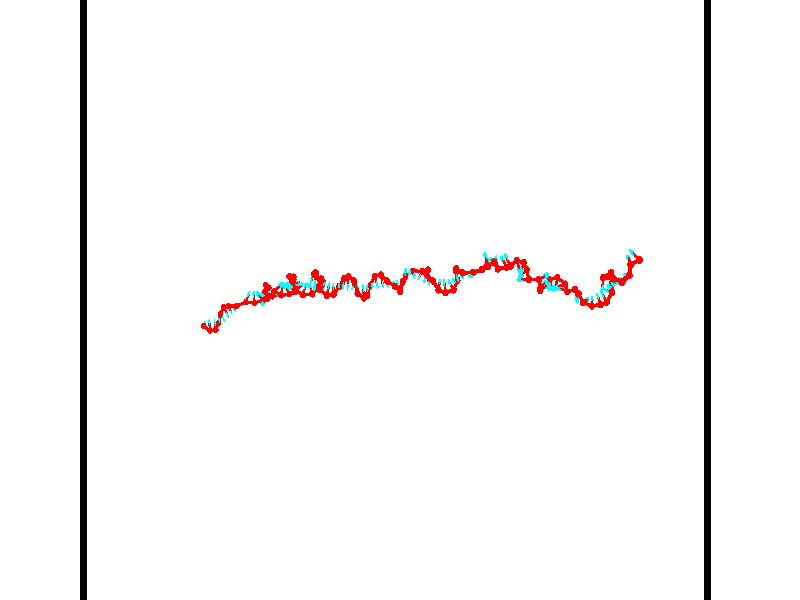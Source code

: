 // switches for output
#declare DRAW_BASES = 1; // possible values are 0, 1; only relevant for DNA ribbons
#declare DRAW_BASES_TYPE = 3; // possible values are 1, 2, 3; only relevant for DNA ribbons
#declare DRAW_FOG = 0; // set to 1 to enable fog

#include "colors.inc"

#include "transforms.inc"
background { rgb <1, 1, 1>}

#default {
   normal{
       ripples 0.25
       frequency 0.20
       turbulence 0.2
       lambda 5
   }
	finish {
		phong 0.1
		phong_size 40.
	}
}

// original window dimensions: 1024x640


// camera settings

camera {
	sky <-0, 1, 0>
	up <-0, 1, 0>
	right 1.6 * <0.99995, 0, 0.00999983>
	location <54.4867, 55, 106.329>
	look_at <55, 55, 55.0001>
	direction <0.513302, 0, -51.3289>
	angle 67.0682
}


# declare cpy_camera_pos = <54.4867, 55, 106.329>;
# if (DRAW_FOG = 1)
fog {
	fog_type 2
	up vnormalize(cpy_camera_pos)
	color rgbt<1,1,1,0.3>
	distance 1e-5
	fog_alt 3e-3
	fog_offset 88
}
# end


// LIGHTS

# declare lum = 6;
global_settings {
	ambient_light rgb lum * <0.05, 0.05, 0.05>
	max_trace_level 15
}# declare cpy_direct_light_amount = 0.25;
light_source
{	1000 * <-0.98995, -1, 1.00995>,
	rgb lum * cpy_direct_light_amount
	parallel
}

light_source
{	1000 * <0.98995, 1, -1.00995>,
	rgb lum * cpy_direct_light_amount
	parallel
}

// strand 0

// nucleotide -1

// particle -1
sphere {
	<36.939896, 52.987041, 50.527744> 0.250000
	pigment { color rgbt <1,0,0,0> }
	no_shadow
}
cylinder {
	<36.881866, 53.077007, 50.142338>,  <36.847050, 53.130985, 49.911095>, 0.100000
	pigment { color rgbt <1,0,0,0> }
	no_shadow
}
cylinder {
	<36.881866, 53.077007, 50.142338>,  <36.939896, 52.987041, 50.527744>, 0.100000
	pigment { color rgbt <1,0,0,0> }
	no_shadow
}

// particle -1
sphere {
	<36.881866, 53.077007, 50.142338> 0.100000
	pigment { color rgbt <1,0,0,0> }
	no_shadow
}
sphere {
	0, 1
	scale<0.080000,0.200000,0.300000>
	matrix <0.970726, 0.220763, -0.094626,
		0.191426, -0.949040, -0.250357,
		-0.145073, 0.224914, -0.963518,
		36.838345, 53.144482, 49.853283>
	pigment { color rgbt <0,1,1,0> }
	no_shadow
}
cylinder {
	<37.391998, 52.635525, 50.100101>,  <36.939896, 52.987041, 50.527744>, 0.130000
	pigment { color rgbt <1,0,0,0> }
	no_shadow
}

// nucleotide -1

// particle -1
sphere {
	<37.391998, 52.635525, 50.100101> 0.250000
	pigment { color rgbt <1,0,0,0> }
	no_shadow
}
cylinder {
	<37.307869, 52.976387, 49.908440>,  <37.257393, 53.180904, 49.793442>, 0.100000
	pigment { color rgbt <1,0,0,0> }
	no_shadow
}
cylinder {
	<37.307869, 52.976387, 49.908440>,  <37.391998, 52.635525, 50.100101>, 0.100000
	pigment { color rgbt <1,0,0,0> }
	no_shadow
}

// particle -1
sphere {
	<37.307869, 52.976387, 49.908440> 0.100000
	pigment { color rgbt <1,0,0,0> }
	no_shadow
}
sphere {
	0, 1
	scale<0.080000,0.200000,0.300000>
	matrix <0.977489, 0.174898, -0.118011,
		-0.016760, -0.493192, -0.869759,
		-0.210321, 0.852157, -0.479159,
		37.244774, 53.232033, 49.764690>
	pigment { color rgbt <0,1,1,0> }
	no_shadow
}
cylinder {
	<37.728134, 52.656834, 49.339355>,  <37.391998, 52.635525, 50.100101>, 0.130000
	pigment { color rgbt <1,0,0,0> }
	no_shadow
}

// nucleotide -1

// particle -1
sphere {
	<37.728134, 52.656834, 49.339355> 0.250000
	pigment { color rgbt <1,0,0,0> }
	no_shadow
}
cylinder {
	<37.726963, 53.010773, 49.525703>,  <37.726261, 53.223137, 49.637512>, 0.100000
	pigment { color rgbt <1,0,0,0> }
	no_shadow
}
cylinder {
	<37.726963, 53.010773, 49.525703>,  <37.728134, 52.656834, 49.339355>, 0.100000
	pigment { color rgbt <1,0,0,0> }
	no_shadow
}

// particle -1
sphere {
	<37.726963, 53.010773, 49.525703> 0.100000
	pigment { color rgbt <1,0,0,0> }
	no_shadow
}
sphere {
	0, 1
	scale<0.080000,0.200000,0.300000>
	matrix <0.929971, 0.173673, -0.324025,
		-0.367622, 0.432299, -0.823390,
		-0.002925, 0.884848, 0.465872,
		37.726086, 53.276226, 49.665466>
	pigment { color rgbt <0,1,1,0> }
	no_shadow
}
cylinder {
	<37.838657, 53.210564, 48.827457>,  <37.728134, 52.656834, 49.339355>, 0.130000
	pigment { color rgbt <1,0,0,0> }
	no_shadow
}

// nucleotide -1

// particle -1
sphere {
	<37.838657, 53.210564, 48.827457> 0.250000
	pigment { color rgbt <1,0,0,0> }
	no_shadow
}
cylinder {
	<37.976433, 53.318233, 49.187214>,  <38.059097, 53.382835, 49.403069>, 0.100000
	pigment { color rgbt <1,0,0,0> }
	no_shadow
}
cylinder {
	<37.976433, 53.318233, 49.187214>,  <37.838657, 53.210564, 48.827457>, 0.100000
	pigment { color rgbt <1,0,0,0> }
	no_shadow
}

// particle -1
sphere {
	<37.976433, 53.318233, 49.187214> 0.100000
	pigment { color rgbt <1,0,0,0> }
	no_shadow
}
sphere {
	0, 1
	scale<0.080000,0.200000,0.300000>
	matrix <0.882080, 0.235183, -0.408197,
		-0.321400, 0.933933, -0.156431,
		0.344438, 0.269179, 0.899391,
		38.079765, 53.398987, 49.457031>
	pigment { color rgbt <0,1,1,0> }
	no_shadow
}
cylinder {
	<38.016891, 53.885880, 48.926807>,  <37.838657, 53.210564, 48.827457>, 0.130000
	pigment { color rgbt <1,0,0,0> }
	no_shadow
}

// nucleotide -1

// particle -1
sphere {
	<38.016891, 53.885880, 48.926807> 0.250000
	pigment { color rgbt <1,0,0,0> }
	no_shadow
}
cylinder {
	<38.252857, 53.676819, 49.173004>,  <38.394436, 53.551380, 49.320724>, 0.100000
	pigment { color rgbt <1,0,0,0> }
	no_shadow
}
cylinder {
	<38.252857, 53.676819, 49.173004>,  <38.016891, 53.885880, 48.926807>, 0.100000
	pigment { color rgbt <1,0,0,0> }
	no_shadow
}

// particle -1
sphere {
	<38.252857, 53.676819, 49.173004> 0.100000
	pigment { color rgbt <1,0,0,0> }
	no_shadow
}
sphere {
	0, 1
	scale<0.080000,0.200000,0.300000>
	matrix <0.803043, 0.459427, -0.379537,
		-0.084408, 0.718163, 0.690737,
		0.589913, -0.522655, 0.615495,
		38.429832, 53.520023, 49.357655>
	pigment { color rgbt <0,1,1,0> }
	no_shadow
}
cylinder {
	<38.435299, 54.435478, 49.278923>,  <38.016891, 53.885880, 48.926807>, 0.130000
	pigment { color rgbt <1,0,0,0> }
	no_shadow
}

// nucleotide -1

// particle -1
sphere {
	<38.435299, 54.435478, 49.278923> 0.250000
	pigment { color rgbt <1,0,0,0> }
	no_shadow
}
cylinder {
	<38.629520, 54.088219, 49.237839>,  <38.746052, 53.879864, 49.213188>, 0.100000
	pigment { color rgbt <1,0,0,0> }
	no_shadow
}
cylinder {
	<38.629520, 54.088219, 49.237839>,  <38.435299, 54.435478, 49.278923>, 0.100000
	pigment { color rgbt <1,0,0,0> }
	no_shadow
}

// particle -1
sphere {
	<38.629520, 54.088219, 49.237839> 0.100000
	pigment { color rgbt <1,0,0,0> }
	no_shadow
}
sphere {
	0, 1
	scale<0.080000,0.200000,0.300000>
	matrix <0.823722, 0.493692, -0.278837,
		0.292782, 0.050783, 0.954830,
		0.485552, -0.868153, -0.102713,
		38.775185, 53.827774, 49.207024>
	pigment { color rgbt <0,1,1,0> }
	no_shadow
}
cylinder {
	<38.982136, 54.524551, 49.688538>,  <38.435299, 54.435478, 49.278923>, 0.130000
	pigment { color rgbt <1,0,0,0> }
	no_shadow
}

// nucleotide -1

// particle -1
sphere {
	<38.982136, 54.524551, 49.688538> 0.250000
	pigment { color rgbt <1,0,0,0> }
	no_shadow
}
cylinder {
	<39.046005, 54.271400, 49.385494>,  <39.084328, 54.119511, 49.203671>, 0.100000
	pigment { color rgbt <1,0,0,0> }
	no_shadow
}
cylinder {
	<39.046005, 54.271400, 49.385494>,  <38.982136, 54.524551, 49.688538>, 0.100000
	pigment { color rgbt <1,0,0,0> }
	no_shadow
}

// particle -1
sphere {
	<39.046005, 54.271400, 49.385494> 0.100000
	pigment { color rgbt <1,0,0,0> }
	no_shadow
}
sphere {
	0, 1
	scale<0.080000,0.200000,0.300000>
	matrix <0.790706, 0.541460, -0.285667,
		0.591006, -0.553429, 0.586880,
		0.159676, -0.632880, -0.757606,
		39.093906, 54.081535, 49.158211>
	pigment { color rgbt <0,1,1,0> }
	no_shadow
}
cylinder {
	<39.769253, 54.545078, 49.598179>,  <38.982136, 54.524551, 49.688538>, 0.130000
	pigment { color rgbt <1,0,0,0> }
	no_shadow
}

// nucleotide -1

// particle -1
sphere {
	<39.769253, 54.545078, 49.598179> 0.250000
	pigment { color rgbt <1,0,0,0> }
	no_shadow
}
cylinder {
	<39.575401, 54.398975, 49.280254>,  <39.459091, 54.311314, 49.089500>, 0.100000
	pigment { color rgbt <1,0,0,0> }
	no_shadow
}
cylinder {
	<39.575401, 54.398975, 49.280254>,  <39.769253, 54.545078, 49.598179>, 0.100000
	pigment { color rgbt <1,0,0,0> }
	no_shadow
}

// particle -1
sphere {
	<39.575401, 54.398975, 49.280254> 0.100000
	pigment { color rgbt <1,0,0,0> }
	no_shadow
}
sphere {
	0, 1
	scale<0.080000,0.200000,0.300000>
	matrix <0.701506, 0.380490, -0.602592,
		0.522516, -0.849598, 0.071832,
		-0.484630, -0.365254, -0.794810,
		39.430012, 54.289398, 49.041813>
	pigment { color rgbt <0,1,1,0> }
	no_shadow
}
cylinder {
	<40.566307, 54.831558, 49.451073>,  <39.769253, 54.545078, 49.598179>, 0.130000
	pigment { color rgbt <1,0,0,0> }
	no_shadow
}

// nucleotide -1

// particle -1
sphere {
	<40.566307, 54.831558, 49.451073> 0.250000
	pigment { color rgbt <1,0,0,0> }
	no_shadow
}
cylinder {
	<40.703819, 55.194973, 49.356094>,  <40.786327, 55.413021, 49.299107>, 0.100000
	pigment { color rgbt <1,0,0,0> }
	no_shadow
}
cylinder {
	<40.703819, 55.194973, 49.356094>,  <40.566307, 54.831558, 49.451073>, 0.100000
	pigment { color rgbt <1,0,0,0> }
	no_shadow
}

// particle -1
sphere {
	<40.703819, 55.194973, 49.356094> 0.100000
	pigment { color rgbt <1,0,0,0> }
	no_shadow
}
sphere {
	0, 1
	scale<0.080000,0.200000,0.300000>
	matrix <0.933168, -0.302267, 0.194503,
		0.104942, -0.288440, -0.951730,
		0.343779, 0.908536, -0.237443,
		40.806953, 55.467533, 49.284863>
	pigment { color rgbt <0,1,1,0> }
	no_shadow
}
cylinder {
	<41.305248, 54.752697, 49.159004>,  <40.566307, 54.831558, 49.451073>, 0.130000
	pigment { color rgbt <1,0,0,0> }
	no_shadow
}

// nucleotide -1

// particle -1
sphere {
	<41.305248, 54.752697, 49.159004> 0.250000
	pigment { color rgbt <1,0,0,0> }
	no_shadow
}
cylinder {
	<41.296413, 55.142899, 49.246544>,  <41.291115, 55.377022, 49.299068>, 0.100000
	pigment { color rgbt <1,0,0,0> }
	no_shadow
}
cylinder {
	<41.296413, 55.142899, 49.246544>,  <41.305248, 54.752697, 49.159004>, 0.100000
	pigment { color rgbt <1,0,0,0> }
	no_shadow
}

// particle -1
sphere {
	<41.296413, 55.142899, 49.246544> 0.100000
	pigment { color rgbt <1,0,0,0> }
	no_shadow
}
sphere {
	0, 1
	scale<0.080000,0.200000,0.300000>
	matrix <0.914091, -0.068954, 0.399603,
		0.404906, 0.208874, -0.890181,
		-0.022085, 0.975509, 0.218850,
		41.289787, 55.435551, 49.312199>
	pigment { color rgbt <0,1,1,0> }
	no_shadow
}
cylinder {
	<42.029076, 54.983215, 49.091114>,  <41.305248, 54.752697, 49.159004>, 0.130000
	pigment { color rgbt <1,0,0,0> }
	no_shadow
}

// nucleotide -1

// particle -1
sphere {
	<42.029076, 54.983215, 49.091114> 0.250000
	pigment { color rgbt <1,0,0,0> }
	no_shadow
}
cylinder {
	<41.846882, 55.241661, 49.336082>,  <41.737564, 55.396729, 49.483063>, 0.100000
	pigment { color rgbt <1,0,0,0> }
	no_shadow
}
cylinder {
	<41.846882, 55.241661, 49.336082>,  <42.029076, 54.983215, 49.091114>, 0.100000
	pigment { color rgbt <1,0,0,0> }
	no_shadow
}

// particle -1
sphere {
	<41.846882, 55.241661, 49.336082> 0.100000
	pigment { color rgbt <1,0,0,0> }
	no_shadow
}
sphere {
	0, 1
	scale<0.080000,0.200000,0.300000>
	matrix <0.757069, -0.080807, 0.648318,
		0.468378, 0.758948, -0.452349,
		-0.455487, 0.646118, 0.612425,
		41.710236, 55.435497, 49.519810>
	pigment { color rgbt <0,1,1,0> }
	no_shadow
}
cylinder {
	<42.402237, 55.563328, 48.982552>,  <42.029076, 54.983215, 49.091114>, 0.130000
	pigment { color rgbt <1,0,0,0> }
	no_shadow
}

// nucleotide -1

// particle -1
sphere {
	<42.402237, 55.563328, 48.982552> 0.250000
	pigment { color rgbt <1,0,0,0> }
	no_shadow
}
cylinder {
	<42.237549, 55.507545, 49.342781>,  <42.138737, 55.474075, 49.558918>, 0.100000
	pigment { color rgbt <1,0,0,0> }
	no_shadow
}
cylinder {
	<42.237549, 55.507545, 49.342781>,  <42.402237, 55.563328, 48.982552>, 0.100000
	pigment { color rgbt <1,0,0,0> }
	no_shadow
}

// particle -1
sphere {
	<42.237549, 55.507545, 49.342781> 0.100000
	pigment { color rgbt <1,0,0,0> }
	no_shadow
}
sphere {
	0, 1
	scale<0.080000,0.200000,0.300000>
	matrix <0.910781, -0.096643, 0.401420,
		0.031053, 0.985500, 0.166807,
		-0.411720, -0.139460, 0.900576,
		42.114033, 55.465706, 49.612953>
	pigment { color rgbt <0,1,1,0> }
	no_shadow
}
cylinder {
	<42.751762, 55.955013, 49.586441>,  <42.402237, 55.563328, 48.982552>, 0.130000
	pigment { color rgbt <1,0,0,0> }
	no_shadow
}

// nucleotide -1

// particle -1
sphere {
	<42.751762, 55.955013, 49.586441> 0.250000
	pigment { color rgbt <1,0,0,0> }
	no_shadow
}
cylinder {
	<42.540154, 55.686302, 49.793846>,  <42.413189, 55.525078, 49.918289>, 0.100000
	pigment { color rgbt <1,0,0,0> }
	no_shadow
}
cylinder {
	<42.540154, 55.686302, 49.793846>,  <42.751762, 55.955013, 49.586441>, 0.100000
	pigment { color rgbt <1,0,0,0> }
	no_shadow
}

// particle -1
sphere {
	<42.540154, 55.686302, 49.793846> 0.100000
	pigment { color rgbt <1,0,0,0> }
	no_shadow
}
sphere {
	0, 1
	scale<0.080000,0.200000,0.300000>
	matrix <0.806924, -0.209065, 0.552418,
		-0.262696, 0.710642, 0.652670,
		-0.529022, -0.671773, 0.518514,
		42.381447, 55.484772, 49.949402>
	pigment { color rgbt <0,1,1,0> }
	no_shadow
}
cylinder {
	<42.623199, 56.143482, 50.332775>,  <42.751762, 55.955013, 49.586441>, 0.130000
	pigment { color rgbt <1,0,0,0> }
	no_shadow
}

// nucleotide -1

// particle -1
sphere {
	<42.623199, 56.143482, 50.332775> 0.250000
	pigment { color rgbt <1,0,0,0> }
	no_shadow
}
cylinder {
	<42.684769, 55.761749, 50.230358>,  <42.721710, 55.532711, 50.168907>, 0.100000
	pigment { color rgbt <1,0,0,0> }
	no_shadow
}
cylinder {
	<42.684769, 55.761749, 50.230358>,  <42.623199, 56.143482, 50.332775>, 0.100000
	pigment { color rgbt <1,0,0,0> }
	no_shadow
}

// particle -1
sphere {
	<42.684769, 55.761749, 50.230358> 0.100000
	pigment { color rgbt <1,0,0,0> }
	no_shadow
}
sphere {
	0, 1
	scale<0.080000,0.200000,0.300000>
	matrix <0.805155, -0.029061, 0.592352,
		-0.572742, -0.297327, 0.763913,
		0.153923, -0.954333, -0.256039,
		42.730946, 55.475449, 50.153545>
	pigment { color rgbt <0,1,1,0> }
	no_shadow
}
cylinder {
	<42.660938, 55.641487, 50.947868>,  <42.623199, 56.143482, 50.332775>, 0.130000
	pigment { color rgbt <1,0,0,0> }
	no_shadow
}

// nucleotide -1

// particle -1
sphere {
	<42.660938, 55.641487, 50.947868> 0.250000
	pigment { color rgbt <1,0,0,0> }
	no_shadow
}
cylinder {
	<42.883625, 55.483551, 50.655521>,  <43.017235, 55.388790, 50.480114>, 0.100000
	pigment { color rgbt <1,0,0,0> }
	no_shadow
}
cylinder {
	<42.883625, 55.483551, 50.655521>,  <42.660938, 55.641487, 50.947868>, 0.100000
	pigment { color rgbt <1,0,0,0> }
	no_shadow
}

// particle -1
sphere {
	<42.883625, 55.483551, 50.655521> 0.100000
	pigment { color rgbt <1,0,0,0> }
	no_shadow
}
sphere {
	0, 1
	scale<0.080000,0.200000,0.300000>
	matrix <0.799958, 0.017668, 0.599796,
		-0.223910, -0.918580, 0.325691,
		0.556715, -0.394839, -0.730869,
		43.050640, 55.365101, 50.436260>
	pigment { color rgbt <0,1,1,0> }
	no_shadow
}
cylinder {
	<43.012566, 55.099583, 51.331398>,  <42.660938, 55.641487, 50.947868>, 0.130000
	pigment { color rgbt <1,0,0,0> }
	no_shadow
}

// nucleotide -1

// particle -1
sphere {
	<43.012566, 55.099583, 51.331398> 0.250000
	pigment { color rgbt <1,0,0,0> }
	no_shadow
}
cylinder {
	<43.190689, 55.223515, 50.995373>,  <43.297565, 55.297874, 50.793758>, 0.100000
	pigment { color rgbt <1,0,0,0> }
	no_shadow
}
cylinder {
	<43.190689, 55.223515, 50.995373>,  <43.012566, 55.099583, 51.331398>, 0.100000
	pigment { color rgbt <1,0,0,0> }
	no_shadow
}

// particle -1
sphere {
	<43.190689, 55.223515, 50.995373> 0.100000
	pigment { color rgbt <1,0,0,0> }
	no_shadow
}
sphere {
	0, 1
	scale<0.080000,0.200000,0.300000>
	matrix <0.862259, 0.104416, 0.495587,
		0.241262, -0.945042, -0.220653,
		0.445311, 0.309826, -0.840062,
		43.324284, 55.316463, 50.743355>
	pigment { color rgbt <0,1,1,0> }
	no_shadow
}
cylinder {
	<43.520840, 55.284073, 51.770298>,  <43.012566, 55.099583, 51.331398>, 0.130000
	pigment { color rgbt <1,0,0,0> }
	no_shadow
}

// nucleotide -1

// particle -1
sphere {
	<43.520840, 55.284073, 51.770298> 0.250000
	pigment { color rgbt <1,0,0,0> }
	no_shadow
}
cylinder {
	<43.648758, 55.318478, 51.392868>,  <43.725510, 55.339123, 51.166412>, 0.100000
	pigment { color rgbt <1,0,0,0> }
	no_shadow
}
cylinder {
	<43.648758, 55.318478, 51.392868>,  <43.520840, 55.284073, 51.770298>, 0.100000
	pigment { color rgbt <1,0,0,0> }
	no_shadow
}

// particle -1
sphere {
	<43.648758, 55.318478, 51.392868> 0.100000
	pigment { color rgbt <1,0,0,0> }
	no_shadow
}
sphere {
	0, 1
	scale<0.080000,0.200000,0.300000>
	matrix <0.946411, -0.076407, 0.313795,
		-0.045105, -0.993360, -0.105839,
		0.319798, 0.086014, -0.943573,
		43.744698, 55.344280, 51.109795>
	pigment { color rgbt <0,1,1,0> }
	no_shadow
}
cylinder {
	<43.235069, 55.104198, 52.440186>,  <43.520840, 55.284073, 51.770298>, 0.130000
	pigment { color rgbt <1,0,0,0> }
	no_shadow
}

// nucleotide -1

// particle -1
sphere {
	<43.235069, 55.104198, 52.440186> 0.250000
	pigment { color rgbt <1,0,0,0> }
	no_shadow
}
cylinder {
	<43.070679, 54.905724, 52.746101>,  <42.972046, 54.786640, 52.929649>, 0.100000
	pigment { color rgbt <1,0,0,0> }
	no_shadow
}
cylinder {
	<43.070679, 54.905724, 52.746101>,  <43.235069, 55.104198, 52.440186>, 0.100000
	pigment { color rgbt <1,0,0,0> }
	no_shadow
}

// particle -1
sphere {
	<43.070679, 54.905724, 52.746101> 0.100000
	pigment { color rgbt <1,0,0,0> }
	no_shadow
}
sphere {
	0, 1
	scale<0.080000,0.200000,0.300000>
	matrix <0.403342, 0.653370, 0.640643,
		-0.817566, 0.571760, -0.068388,
		-0.410977, -0.496184, 0.764787,
		42.947384, 54.756870, 52.975536>
	pigment { color rgbt <0,1,1,0> }
	no_shadow
}
cylinder {
	<43.840561, 55.654003, 52.527027>,  <43.235069, 55.104198, 52.440186>, 0.130000
	pigment { color rgbt <1,0,0,0> }
	no_shadow
}

// nucleotide -1

// particle -1
sphere {
	<43.840561, 55.654003, 52.527027> 0.250000
	pigment { color rgbt <1,0,0,0> }
	no_shadow
}
cylinder {
	<44.140457, 55.904072, 52.440258>,  <44.320396, 56.054111, 52.388199>, 0.100000
	pigment { color rgbt <1,0,0,0> }
	no_shadow
}
cylinder {
	<44.140457, 55.904072, 52.440258>,  <43.840561, 55.654003, 52.527027>, 0.100000
	pigment { color rgbt <1,0,0,0> }
	no_shadow
}

// particle -1
sphere {
	<44.140457, 55.904072, 52.440258> 0.100000
	pigment { color rgbt <1,0,0,0> }
	no_shadow
}
sphere {
	0, 1
	scale<0.080000,0.200000,0.300000>
	matrix <0.433599, -0.216493, 0.874713,
		0.499881, -0.749864, -0.433386,
		0.749740, 0.625168, -0.216919,
		44.365379, 56.091621, 52.375183>
	pigment { color rgbt <0,1,1,0> }
	no_shadow
}
cylinder {
	<44.487686, 55.355865, 52.766788>,  <43.840561, 55.654003, 52.527027>, 0.130000
	pigment { color rgbt <1,0,0,0> }
	no_shadow
}

// nucleotide -1

// particle -1
sphere {
	<44.487686, 55.355865, 52.766788> 0.250000
	pigment { color rgbt <1,0,0,0> }
	no_shadow
}
cylinder {
	<44.553291, 55.749641, 52.741573>,  <44.592655, 55.985909, 52.726444>, 0.100000
	pigment { color rgbt <1,0,0,0> }
	no_shadow
}
cylinder {
	<44.553291, 55.749641, 52.741573>,  <44.487686, 55.355865, 52.766788>, 0.100000
	pigment { color rgbt <1,0,0,0> }
	no_shadow
}

// particle -1
sphere {
	<44.553291, 55.749641, 52.741573> 0.100000
	pigment { color rgbt <1,0,0,0> }
	no_shadow
}
sphere {
	0, 1
	scale<0.080000,0.200000,0.300000>
	matrix <0.634361, -0.056322, 0.770983,
		0.755438, -0.166437, -0.633729,
		0.164013, 0.984442, -0.063034,
		44.602493, 56.044975, 52.722664>
	pigment { color rgbt <0,1,1,0> }
	no_shadow
}
cylinder {
	<45.181534, 55.436958, 52.568512>,  <44.487686, 55.355865, 52.766788>, 0.130000
	pigment { color rgbt <1,0,0,0> }
	no_shadow
}

// nucleotide -1

// particle -1
sphere {
	<45.181534, 55.436958, 52.568512> 0.250000
	pigment { color rgbt <1,0,0,0> }
	no_shadow
}
cylinder {
	<45.038666, 55.746826, 52.777245>,  <44.952946, 55.932747, 52.902485>, 0.100000
	pigment { color rgbt <1,0,0,0> }
	no_shadow
}
cylinder {
	<45.038666, 55.746826, 52.777245>,  <45.181534, 55.436958, 52.568512>, 0.100000
	pigment { color rgbt <1,0,0,0> }
	no_shadow
}

// particle -1
sphere {
	<45.038666, 55.746826, 52.777245> 0.100000
	pigment { color rgbt <1,0,0,0> }
	no_shadow
}
sphere {
	0, 1
	scale<0.080000,0.200000,0.300000>
	matrix <0.590328, -0.245733, 0.768848,
		0.723837, 0.582665, -0.369542,
		-0.357172, 0.774672, 0.521835,
		44.931515, 55.979229, 52.933796>
	pigment { color rgbt <0,1,1,0> }
	no_shadow
}
cylinder {
	<45.743454, 55.581142, 53.102032>,  <45.181534, 55.436958, 52.568512>, 0.130000
	pigment { color rgbt <1,0,0,0> }
	no_shadow
}

// nucleotide -1

// particle -1
sphere {
	<45.743454, 55.581142, 53.102032> 0.250000
	pigment { color rgbt <1,0,0,0> }
	no_shadow
}
cylinder {
	<45.462410, 55.854652, 53.180817>,  <45.293781, 56.018757, 53.228088>, 0.100000
	pigment { color rgbt <1,0,0,0> }
	no_shadow
}
cylinder {
	<45.462410, 55.854652, 53.180817>,  <45.743454, 55.581142, 53.102032>, 0.100000
	pigment { color rgbt <1,0,0,0> }
	no_shadow
}

// particle -1
sphere {
	<45.462410, 55.854652, 53.180817> 0.100000
	pigment { color rgbt <1,0,0,0> }
	no_shadow
}
sphere {
	0, 1
	scale<0.080000,0.200000,0.300000>
	matrix <0.170755, -0.106694, 0.979520,
		0.690782, 0.721855, -0.041792,
		-0.702612, 0.683771, 0.196963,
		45.251625, 56.059784, 53.239906>
	pigment { color rgbt <0,1,1,0> }
	no_shadow
}
cylinder {
	<46.047596, 56.171013, 53.406506>,  <45.743454, 55.581142, 53.102032>, 0.130000
	pigment { color rgbt <1,0,0,0> }
	no_shadow
}

// nucleotide -1

// particle -1
sphere {
	<46.047596, 56.171013, 53.406506> 0.250000
	pigment { color rgbt <1,0,0,0> }
	no_shadow
}
cylinder {
	<45.690441, 56.043655, 53.533867>,  <45.476147, 55.967243, 53.610283>, 0.100000
	pigment { color rgbt <1,0,0,0> }
	no_shadow
}
cylinder {
	<45.690441, 56.043655, 53.533867>,  <46.047596, 56.171013, 53.406506>, 0.100000
	pigment { color rgbt <1,0,0,0> }
	no_shadow
}

// particle -1
sphere {
	<45.690441, 56.043655, 53.533867> 0.100000
	pigment { color rgbt <1,0,0,0> }
	no_shadow
}
sphere {
	0, 1
	scale<0.080000,0.200000,0.300000>
	matrix <0.313205, 0.068885, 0.947184,
		-0.323506, 0.945454, 0.038214,
		-0.892886, -0.318389, 0.318406,
		45.422577, 55.948139, 53.629387>
	pigment { color rgbt <0,1,1,0> }
	no_shadow
}
cylinder {
	<45.779366, 56.673187, 53.802662>,  <46.047596, 56.171013, 53.406506>, 0.130000
	pigment { color rgbt <1,0,0,0> }
	no_shadow
}

// nucleotide -1

// particle -1
sphere {
	<45.779366, 56.673187, 53.802662> 0.250000
	pigment { color rgbt <1,0,0,0> }
	no_shadow
}
cylinder {
	<45.654839, 56.311245, 53.918816>,  <45.580124, 56.094082, 53.988506>, 0.100000
	pigment { color rgbt <1,0,0,0> }
	no_shadow
}
cylinder {
	<45.654839, 56.311245, 53.918816>,  <45.779366, 56.673187, 53.802662>, 0.100000
	pigment { color rgbt <1,0,0,0> }
	no_shadow
}

// particle -1
sphere {
	<45.654839, 56.311245, 53.918816> 0.100000
	pigment { color rgbt <1,0,0,0> }
	no_shadow
}
sphere {
	0, 1
	scale<0.080000,0.200000,0.300000>
	matrix <0.739246, -0.038577, 0.672330,
		-0.597157, 0.423975, 0.680918,
		-0.311319, -0.904852, 0.290385,
		45.561443, 56.039791, 54.005932>
	pigment { color rgbt <0,1,1,0> }
	no_shadow
}
cylinder {
	<45.510868, 56.675434, 54.547832>,  <45.779366, 56.673187, 53.802662>, 0.130000
	pigment { color rgbt <1,0,0,0> }
	no_shadow
}

// nucleotide -1

// particle -1
sphere {
	<45.510868, 56.675434, 54.547832> 0.250000
	pigment { color rgbt <1,0,0,0> }
	no_shadow
}
cylinder {
	<45.703331, 56.367973, 54.379234>,  <45.818810, 56.183498, 54.278076>, 0.100000
	pigment { color rgbt <1,0,0,0> }
	no_shadow
}
cylinder {
	<45.703331, 56.367973, 54.379234>,  <45.510868, 56.675434, 54.547832>, 0.100000
	pigment { color rgbt <1,0,0,0> }
	no_shadow
}

// particle -1
sphere {
	<45.703331, 56.367973, 54.379234> 0.100000
	pigment { color rgbt <1,0,0,0> }
	no_shadow
}
sphere {
	0, 1
	scale<0.080000,0.200000,0.300000>
	matrix <0.801261, 0.190562, 0.567158,
		-0.355625, -0.610624, 0.707581,
		0.481158, -0.768651, -0.421500,
		45.847679, 56.137379, 54.252785>
	pigment { color rgbt <0,1,1,0> }
	no_shadow
}
cylinder {
	<45.842899, 56.319466, 55.017933>,  <45.510868, 56.675434, 54.547832>, 0.130000
	pigment { color rgbt <1,0,0,0> }
	no_shadow
}

// nucleotide -1

// particle -1
sphere {
	<45.842899, 56.319466, 55.017933> 0.250000
	pigment { color rgbt <1,0,0,0> }
	no_shadow
}
cylinder {
	<46.038883, 56.249664, 54.676292>,  <46.156475, 56.207783, 54.471310>, 0.100000
	pigment { color rgbt <1,0,0,0> }
	no_shadow
}
cylinder {
	<46.038883, 56.249664, 54.676292>,  <45.842899, 56.319466, 55.017933>, 0.100000
	pigment { color rgbt <1,0,0,0> }
	no_shadow
}

// particle -1
sphere {
	<46.038883, 56.249664, 54.676292> 0.100000
	pigment { color rgbt <1,0,0,0> }
	no_shadow
}
sphere {
	0, 1
	scale<0.080000,0.200000,0.300000>
	matrix <0.870758, 0.051405, 0.489018,
		-0.041428, -0.983315, 0.177133,
		0.489964, -0.174499, -0.854099,
		46.185871, 56.197315, 54.420063>
	pigment { color rgbt <0,1,1,0> }
	no_shadow
}
cylinder {
	<46.160694, 55.673435, 54.939732>,  <45.842899, 56.319466, 55.017933>, 0.130000
	pigment { color rgbt <1,0,0,0> }
	no_shadow
}

// nucleotide -1

// particle -1
sphere {
	<46.160694, 55.673435, 54.939732> 0.250000
	pigment { color rgbt <1,0,0,0> }
	no_shadow
}
cylinder {
	<46.365112, 55.886730, 54.670067>,  <46.487762, 56.014706, 54.508270>, 0.100000
	pigment { color rgbt <1,0,0,0> }
	no_shadow
}
cylinder {
	<46.365112, 55.886730, 54.670067>,  <46.160694, 55.673435, 54.939732>, 0.100000
	pigment { color rgbt <1,0,0,0> }
	no_shadow
}

// particle -1
sphere {
	<46.365112, 55.886730, 54.670067> 0.100000
	pigment { color rgbt <1,0,0,0> }
	no_shadow
}
sphere {
	0, 1
	scale<0.080000,0.200000,0.300000>
	matrix <0.848881, -0.189903, 0.493292,
		0.135015, -0.824378, -0.549701,
		0.511049, 0.533233, -0.674159,
		46.518429, 56.046700, 54.467819>
	pigment { color rgbt <0,1,1,0> }
	no_shadow
}
cylinder {
	<46.678596, 55.357609, 54.588970>,  <46.160694, 55.673435, 54.939732>, 0.130000
	pigment { color rgbt <1,0,0,0> }
	no_shadow
}

// nucleotide -1

// particle -1
sphere {
	<46.678596, 55.357609, 54.588970> 0.250000
	pigment { color rgbt <1,0,0,0> }
	no_shadow
}
cylinder {
	<46.823631, 55.730370, 54.585381>,  <46.910652, 55.954025, 54.583225>, 0.100000
	pigment { color rgbt <1,0,0,0> }
	no_shadow
}
cylinder {
	<46.823631, 55.730370, 54.585381>,  <46.678596, 55.357609, 54.588970>, 0.100000
	pigment { color rgbt <1,0,0,0> }
	no_shadow
}

// particle -1
sphere {
	<46.823631, 55.730370, 54.585381> 0.100000
	pigment { color rgbt <1,0,0,0> }
	no_shadow
}
sphere {
	0, 1
	scale<0.080000,0.200000,0.300000>
	matrix <0.823204, -0.315748, 0.471846,
		0.436881, -0.178476, -0.881635,
		0.362588, 0.931906, -0.008978,
		46.932407, 56.009941, 54.582687>
	pigment { color rgbt <0,1,1,0> }
	no_shadow
}
cylinder {
	<47.487885, 55.428032, 54.426060>,  <46.678596, 55.357609, 54.588970>, 0.130000
	pigment { color rgbt <1,0,0,0> }
	no_shadow
}

// nucleotide -1

// particle -1
sphere {
	<47.487885, 55.428032, 54.426060> 0.250000
	pigment { color rgbt <1,0,0,0> }
	no_shadow
}
cylinder {
	<47.394272, 55.728134, 54.673397>,  <47.338104, 55.908195, 54.821800>, 0.100000
	pigment { color rgbt <1,0,0,0> }
	no_shadow
}
cylinder {
	<47.394272, 55.728134, 54.673397>,  <47.487885, 55.428032, 54.426060>, 0.100000
	pigment { color rgbt <1,0,0,0> }
	no_shadow
}

// particle -1
sphere {
	<47.394272, 55.728134, 54.673397> 0.100000
	pigment { color rgbt <1,0,0,0> }
	no_shadow
}
sphere {
	0, 1
	scale<0.080000,0.200000,0.300000>
	matrix <0.872286, -0.118843, 0.474334,
		0.429357, 0.650383, -0.626622,
		-0.234029, 0.750252, 0.618346,
		47.324062, 55.953209, 54.858902>
	pigment { color rgbt <0,1,1,0> }
	no_shadow
}
cylinder {
	<47.996227, 55.952019, 54.371773>,  <47.487885, 55.428032, 54.426060>, 0.130000
	pigment { color rgbt <1,0,0,0> }
	no_shadow
}

// nucleotide -1

// particle -1
sphere {
	<47.996227, 55.952019, 54.371773> 0.250000
	pigment { color rgbt <1,0,0,0> }
	no_shadow
}
cylinder {
	<47.849957, 55.888741, 54.738651>,  <47.762192, 55.850773, 54.958778>, 0.100000
	pigment { color rgbt <1,0,0,0> }
	no_shadow
}
cylinder {
	<47.849957, 55.888741, 54.738651>,  <47.996227, 55.952019, 54.371773>, 0.100000
	pigment { color rgbt <1,0,0,0> }
	no_shadow
}

// particle -1
sphere {
	<47.849957, 55.888741, 54.738651> 0.100000
	pigment { color rgbt <1,0,0,0> }
	no_shadow
}
sphere {
	0, 1
	scale<0.080000,0.200000,0.300000>
	matrix <0.910232, -0.266517, 0.316933,
		0.194311, 0.950759, 0.241455,
		-0.365679, -0.158196, 0.917198,
		47.740253, 55.841282, 55.013809>
	pigment { color rgbt <0,1,1,0> }
	no_shadow
}
cylinder {
	<48.439098, 56.298149, 54.750759>,  <47.996227, 55.952019, 54.371773>, 0.130000
	pigment { color rgbt <1,0,0,0> }
	no_shadow
}

// nucleotide -1

// particle -1
sphere {
	<48.439098, 56.298149, 54.750759> 0.250000
	pigment { color rgbt <1,0,0,0> }
	no_shadow
}
cylinder {
	<48.271183, 56.023937, 54.988693>,  <48.170433, 55.859409, 55.131454>, 0.100000
	pigment { color rgbt <1,0,0,0> }
	no_shadow
}
cylinder {
	<48.271183, 56.023937, 54.988693>,  <48.439098, 56.298149, 54.750759>, 0.100000
	pigment { color rgbt <1,0,0,0> }
	no_shadow
}

// particle -1
sphere {
	<48.271183, 56.023937, 54.988693> 0.100000
	pigment { color rgbt <1,0,0,0> }
	no_shadow
}
sphere {
	0, 1
	scale<0.080000,0.200000,0.300000>
	matrix <0.903637, -0.254331, 0.344611,
		-0.084955, 0.682178, 0.726234,
		-0.419789, -0.685528, 0.594835,
		48.145245, 55.818279, 55.167145>
	pigment { color rgbt <0,1,1,0> }
	no_shadow
}
cylinder {
	<48.374043, 56.487484, 55.526611>,  <48.439098, 56.298149, 54.750759>, 0.130000
	pigment { color rgbt <1,0,0,0> }
	no_shadow
}

// nucleotide -1

// particle -1
sphere {
	<48.374043, 56.487484, 55.526611> 0.250000
	pigment { color rgbt <1,0,0,0> }
	no_shadow
}
cylinder {
	<48.430195, 56.093353, 55.487762>,  <48.463886, 55.856876, 55.464455>, 0.100000
	pigment { color rgbt <1,0,0,0> }
	no_shadow
}
cylinder {
	<48.430195, 56.093353, 55.487762>,  <48.374043, 56.487484, 55.526611>, 0.100000
	pigment { color rgbt <1,0,0,0> }
	no_shadow
}

// particle -1
sphere {
	<48.430195, 56.093353, 55.487762> 0.100000
	pigment { color rgbt <1,0,0,0> }
	no_shadow
}
sphere {
	0, 1
	scale<0.080000,0.200000,0.300000>
	matrix <0.754209, 0.042870, 0.655234,
		-0.641454, -0.165229, 0.749157,
		0.140380, -0.985323, -0.097118,
		48.472309, 55.797756, 55.458626>
	pigment { color rgbt <0,1,1,0> }
	no_shadow
}
cylinder {
	<47.770473, 56.810524, 55.546799>,  <48.374043, 56.487484, 55.526611>, 0.130000
	pigment { color rgbt <1,0,0,0> }
	no_shadow
}

// nucleotide -1

// particle -1
sphere {
	<47.770473, 56.810524, 55.546799> 0.250000
	pigment { color rgbt <1,0,0,0> }
	no_shadow
}
cylinder {
	<47.668465, 56.537785, 55.821037>,  <47.607262, 56.374142, 55.985580>, 0.100000
	pigment { color rgbt <1,0,0,0> }
	no_shadow
}
cylinder {
	<47.668465, 56.537785, 55.821037>,  <47.770473, 56.810524, 55.546799>, 0.100000
	pigment { color rgbt <1,0,0,0> }
	no_shadow
}

// particle -1
sphere {
	<47.668465, 56.537785, 55.821037> 0.100000
	pigment { color rgbt <1,0,0,0> }
	no_shadow
}
sphere {
	0, 1
	scale<0.080000,0.200000,0.300000>
	matrix <0.947094, -0.319045, 0.034984,
		0.194884, 0.658249, 0.727137,
		-0.255017, -0.681849, 0.685600,
		47.591961, 56.333229, 56.026718>
	pigment { color rgbt <0,1,1,0> }
	no_shadow
}
cylinder {
	<48.013973, 56.893784, 56.209743>,  <47.770473, 56.810524, 55.546799>, 0.130000
	pigment { color rgbt <1,0,0,0> }
	no_shadow
}

// nucleotide -1

// particle -1
sphere {
	<48.013973, 56.893784, 56.209743> 0.250000
	pigment { color rgbt <1,0,0,0> }
	no_shadow
}
cylinder {
	<47.962482, 56.500874, 56.155228>,  <47.931587, 56.265129, 56.122517>, 0.100000
	pigment { color rgbt <1,0,0,0> }
	no_shadow
}
cylinder {
	<47.962482, 56.500874, 56.155228>,  <48.013973, 56.893784, 56.209743>, 0.100000
	pigment { color rgbt <1,0,0,0> }
	no_shadow
}

// particle -1
sphere {
	<47.962482, 56.500874, 56.155228> 0.100000
	pigment { color rgbt <1,0,0,0> }
	no_shadow
}
sphere {
	0, 1
	scale<0.080000,0.200000,0.300000>
	matrix <0.989723, -0.135882, 0.044548,
		-0.062277, -0.129154, 0.989667,
		-0.128725, -0.982270, -0.136289,
		47.923866, 56.206192, 56.114342>
	pigment { color rgbt <0,1,1,0> }
	no_shadow
}
cylinder {
	<48.384708, 56.395264, 56.755272>,  <48.013973, 56.893784, 56.209743>, 0.130000
	pigment { color rgbt <1,0,0,0> }
	no_shadow
}

// nucleotide -1

// particle -1
sphere {
	<48.384708, 56.395264, 56.755272> 0.250000
	pigment { color rgbt <1,0,0,0> }
	no_shadow
}
cylinder {
	<48.358662, 56.284637, 56.371758>,  <48.343033, 56.218262, 56.141647>, 0.100000
	pigment { color rgbt <1,0,0,0> }
	no_shadow
}
cylinder {
	<48.358662, 56.284637, 56.371758>,  <48.384708, 56.395264, 56.755272>, 0.100000
	pigment { color rgbt <1,0,0,0> }
	no_shadow
}

// particle -1
sphere {
	<48.358662, 56.284637, 56.371758> 0.100000
	pigment { color rgbt <1,0,0,0> }
	no_shadow
}
sphere {
	0, 1
	scale<0.080000,0.200000,0.300000>
	matrix <0.977610, -0.210348, -0.005718,
		-0.200098, -0.937690, 0.284074,
		-0.065116, -0.276570, -0.958785,
		48.339127, 56.201668, 56.084122>
	pigment { color rgbt <0,1,1,0> }
	no_shadow
}
cylinder {
	<48.403240, 55.700439, 56.618599>,  <48.384708, 56.395264, 56.755272>, 0.130000
	pigment { color rgbt <1,0,0,0> }
	no_shadow
}

// nucleotide -1

// particle -1
sphere {
	<48.403240, 55.700439, 56.618599> 0.250000
	pigment { color rgbt <1,0,0,0> }
	no_shadow
}
cylinder {
	<48.564022, 55.896770, 56.309402>,  <48.660492, 56.014568, 56.123886>, 0.100000
	pigment { color rgbt <1,0,0,0> }
	no_shadow
}
cylinder {
	<48.564022, 55.896770, 56.309402>,  <48.403240, 55.700439, 56.618599>, 0.100000
	pigment { color rgbt <1,0,0,0> }
	no_shadow
}

// particle -1
sphere {
	<48.564022, 55.896770, 56.309402> 0.100000
	pigment { color rgbt <1,0,0,0> }
	no_shadow
}
sphere {
	0, 1
	scale<0.080000,0.200000,0.300000>
	matrix <0.892941, -0.396998, 0.212249,
		-0.202697, -0.775550, -0.597860,
		0.401959, 0.490831, -0.772991,
		48.684608, 56.044022, 56.077507>
	pigment { color rgbt <0,1,1,0> }
	no_shadow
}
cylinder {
	<48.895519, 55.299103, 56.163387>,  <48.403240, 55.700439, 56.618599>, 0.130000
	pigment { color rgbt <1,0,0,0> }
	no_shadow
}

// nucleotide -1

// particle -1
sphere {
	<48.895519, 55.299103, 56.163387> 0.250000
	pigment { color rgbt <1,0,0,0> }
	no_shadow
}
cylinder {
	<48.998497, 55.684944, 56.140518>,  <49.060284, 55.916447, 56.126797>, 0.100000
	pigment { color rgbt <1,0,0,0> }
	no_shadow
}
cylinder {
	<48.998497, 55.684944, 56.140518>,  <48.895519, 55.299103, 56.163387>, 0.100000
	pigment { color rgbt <1,0,0,0> }
	no_shadow
}

// particle -1
sphere {
	<48.998497, 55.684944, 56.140518> 0.100000
	pigment { color rgbt <1,0,0,0> }
	no_shadow
}
sphere {
	0, 1
	scale<0.080000,0.200000,0.300000>
	matrix <0.964056, -0.252368, 0.083108,
		0.065736, -0.076517, -0.994899,
		0.257440, 0.964601, -0.057177,
		49.075729, 55.974323, 56.123363>
	pigment { color rgbt <0,1,1,0> }
	no_shadow
}
cylinder {
	<49.432022, 55.400185, 55.571922>,  <48.895519, 55.299103, 56.163387>, 0.130000
	pigment { color rgbt <1,0,0,0> }
	no_shadow
}

// nucleotide -1

// particle -1
sphere {
	<49.432022, 55.400185, 55.571922> 0.250000
	pigment { color rgbt <1,0,0,0> }
	no_shadow
}
cylinder {
	<49.442413, 55.701241, 55.835091>,  <49.448647, 55.881874, 55.992992>, 0.100000
	pigment { color rgbt <1,0,0,0> }
	no_shadow
}
cylinder {
	<49.442413, 55.701241, 55.835091>,  <49.432022, 55.400185, 55.571922>, 0.100000
	pigment { color rgbt <1,0,0,0> }
	no_shadow
}

// particle -1
sphere {
	<49.442413, 55.701241, 55.835091> 0.100000
	pigment { color rgbt <1,0,0,0> }
	no_shadow
}
sphere {
	0, 1
	scale<0.080000,0.200000,0.300000>
	matrix <0.994395, 0.048014, -0.094193,
		-0.102483, 0.656678, -0.747176,
		0.025979, 0.752641, 0.657918,
		49.450207, 55.927032, 56.032467>
	pigment { color rgbt <0,1,1,0> }
	no_shadow
}
cylinder {
	<49.871456, 55.965866, 55.319489>,  <49.432022, 55.400185, 55.571922>, 0.130000
	pigment { color rgbt <1,0,0,0> }
	no_shadow
}

// nucleotide -1

// particle -1
sphere {
	<49.871456, 55.965866, 55.319489> 0.250000
	pigment { color rgbt <1,0,0,0> }
	no_shadow
}
cylinder {
	<49.880417, 55.979515, 55.719154>,  <49.885792, 55.987705, 55.958954>, 0.100000
	pigment { color rgbt <1,0,0,0> }
	no_shadow
}
cylinder {
	<49.880417, 55.979515, 55.719154>,  <49.871456, 55.965866, 55.319489>, 0.100000
	pigment { color rgbt <1,0,0,0> }
	no_shadow
}

// particle -1
sphere {
	<49.880417, 55.979515, 55.719154> 0.100000
	pigment { color rgbt <1,0,0,0> }
	no_shadow
}
sphere {
	0, 1
	scale<0.080000,0.200000,0.300000>
	matrix <0.994816, 0.098402, -0.025663,
		-0.099196, 0.994561, -0.031743,
		0.022400, 0.034124, 0.999167,
		49.887138, 55.989754, 56.018906>
	pigment { color rgbt <0,1,1,0> }
	no_shadow
}
cylinder {
	<50.302116, 56.515575, 55.504375>,  <49.871456, 55.965866, 55.319489>, 0.130000
	pigment { color rgbt <1,0,0,0> }
	no_shadow
}

// nucleotide -1

// particle -1
sphere {
	<50.302116, 56.515575, 55.504375> 0.250000
	pigment { color rgbt <1,0,0,0> }
	no_shadow
}
cylinder {
	<50.272041, 56.204708, 55.754288>,  <50.253994, 56.018188, 55.904236>, 0.100000
	pigment { color rgbt <1,0,0,0> }
	no_shadow
}
cylinder {
	<50.272041, 56.204708, 55.754288>,  <50.302116, 56.515575, 55.504375>, 0.100000
	pigment { color rgbt <1,0,0,0> }
	no_shadow
}

// particle -1
sphere {
	<50.272041, 56.204708, 55.754288> 0.100000
	pigment { color rgbt <1,0,0,0> }
	no_shadow
}
sphere {
	0, 1
	scale<0.080000,0.200000,0.300000>
	matrix <0.993705, -0.110579, -0.017959,
		0.083045, 0.619502, 0.780590,
		-0.075191, -0.777168, 0.624785,
		50.249485, 55.971558, 55.941723>
	pigment { color rgbt <0,1,1,0> }
	no_shadow
}
cylinder {
	<50.711464, 56.615570, 56.154953>,  <50.302116, 56.515575, 55.504375>, 0.130000
	pigment { color rgbt <1,0,0,0> }
	no_shadow
}

// nucleotide -1

// particle -1
sphere {
	<50.711464, 56.615570, 56.154953> 0.250000
	pigment { color rgbt <1,0,0,0> }
	no_shadow
}
cylinder {
	<50.669563, 56.235703, 56.036865>,  <50.644424, 56.007782, 55.966011>, 0.100000
	pigment { color rgbt <1,0,0,0> }
	no_shadow
}
cylinder {
	<50.669563, 56.235703, 56.036865>,  <50.711464, 56.615570, 56.154953>, 0.100000
	pigment { color rgbt <1,0,0,0> }
	no_shadow
}

// particle -1
sphere {
	<50.669563, 56.235703, 56.036865> 0.100000
	pigment { color rgbt <1,0,0,0> }
	no_shadow
}
sphere {
	0, 1
	scale<0.080000,0.200000,0.300000>
	matrix <0.994390, -0.095628, -0.045211,
		0.014704, -0.298302, 0.954358,
		-0.104750, -0.949669, -0.295222,
		50.638138, 55.950802, 55.948299>
	pigment { color rgbt <0,1,1,0> }
	no_shadow
}
cylinder {
	<51.212208, 56.305447, 56.569447>,  <50.711464, 56.615570, 56.154953>, 0.130000
	pigment { color rgbt <1,0,0,0> }
	no_shadow
}

// nucleotide -1

// particle -1
sphere {
	<51.212208, 56.305447, 56.569447> 0.250000
	pigment { color rgbt <1,0,0,0> }
	no_shadow
}
cylinder {
	<51.116669, 56.075668, 56.256279>,  <51.059345, 55.937801, 56.068378>, 0.100000
	pigment { color rgbt <1,0,0,0> }
	no_shadow
}
cylinder {
	<51.116669, 56.075668, 56.256279>,  <51.212208, 56.305447, 56.569447>, 0.100000
	pigment { color rgbt <1,0,0,0> }
	no_shadow
}

// particle -1
sphere {
	<51.116669, 56.075668, 56.256279> 0.100000
	pigment { color rgbt <1,0,0,0> }
	no_shadow
}
sphere {
	0, 1
	scale<0.080000,0.200000,0.300000>
	matrix <0.967387, -0.210789, -0.140465,
		-0.084340, -0.790934, 0.606061,
		-0.238850, -0.574448, -0.782918,
		51.045013, 55.903336, 56.021404>
	pigment { color rgbt <0,1,1,0> }
	no_shadow
}
cylinder {
	<51.484188, 55.447479, 56.589504>,  <51.212208, 56.305447, 56.569447>, 0.130000
	pigment { color rgbt <1,0,0,0> }
	no_shadow
}

// nucleotide -1

// particle -1
sphere {
	<51.484188, 55.447479, 56.589504> 0.250000
	pigment { color rgbt <1,0,0,0> }
	no_shadow
}
cylinder {
	<51.476032, 55.670906, 56.257820>,  <51.471138, 55.804962, 56.058811>, 0.100000
	pigment { color rgbt <1,0,0,0> }
	no_shadow
}
cylinder {
	<51.476032, 55.670906, 56.257820>,  <51.484188, 55.447479, 56.589504>, 0.100000
	pigment { color rgbt <1,0,0,0> }
	no_shadow
}

// particle -1
sphere {
	<51.476032, 55.670906, 56.257820> 0.100000
	pigment { color rgbt <1,0,0,0> }
	no_shadow
}
sphere {
	0, 1
	scale<0.080000,0.200000,0.300000>
	matrix <0.998850, -0.024621, -0.041145,
		-0.043398, -0.829094, -0.557423,
		-0.020389, 0.558568, -0.829208,
		51.469917, 55.838478, 56.009056>
	pigment { color rgbt <0,1,1,0> }
	no_shadow
}
cylinder {
	<52.009258, 55.135624, 56.111202>,  <51.484188, 55.447479, 56.589504>, 0.130000
	pigment { color rgbt <1,0,0,0> }
	no_shadow
}

// nucleotide -1

// particle -1
sphere {
	<52.009258, 55.135624, 56.111202> 0.250000
	pigment { color rgbt <1,0,0,0> }
	no_shadow
}
cylinder {
	<51.951042, 55.526001, 56.046272>,  <51.916111, 55.760227, 56.007317>, 0.100000
	pigment { color rgbt <1,0,0,0> }
	no_shadow
}
cylinder {
	<51.951042, 55.526001, 56.046272>,  <52.009258, 55.135624, 56.111202>, 0.100000
	pigment { color rgbt <1,0,0,0> }
	no_shadow
}

// particle -1
sphere {
	<51.951042, 55.526001, 56.046272> 0.100000
	pigment { color rgbt <1,0,0,0> }
	no_shadow
}
sphere {
	0, 1
	scale<0.080000,0.200000,0.300000>
	matrix <0.964946, 0.103808, -0.241047,
		-0.218398, -0.191715, -0.956843,
		-0.145540, 0.975945, -0.162323,
		51.907379, 55.818783, 55.997574>
	pigment { color rgbt <0,1,1,0> }
	no_shadow
}
cylinder {
	<52.241905, 55.334618, 55.358341>,  <52.009258, 55.135624, 56.111202>, 0.130000
	pigment { color rgbt <1,0,0,0> }
	no_shadow
}

// nucleotide -1

// particle -1
sphere {
	<52.241905, 55.334618, 55.358341> 0.250000
	pigment { color rgbt <1,0,0,0> }
	no_shadow
}
cylinder {
	<52.254677, 55.621166, 55.637138>,  <52.262341, 55.793095, 55.804417>, 0.100000
	pigment { color rgbt <1,0,0,0> }
	no_shadow
}
cylinder {
	<52.254677, 55.621166, 55.637138>,  <52.241905, 55.334618, 55.358341>, 0.100000
	pigment { color rgbt <1,0,0,0> }
	no_shadow
}

// particle -1
sphere {
	<52.254677, 55.621166, 55.637138> 0.100000
	pigment { color rgbt <1,0,0,0> }
	no_shadow
}
sphere {
	0, 1
	scale<0.080000,0.200000,0.300000>
	matrix <0.947554, 0.200172, -0.249144,
		-0.317997, 0.668391, -0.672407,
		0.031929, 0.716369, 0.696991,
		52.264256, 55.836079, 55.846237>
	pigment { color rgbt <0,1,1,0> }
	no_shadow
}
cylinder {
	<52.487503, 56.042095, 55.064671>,  <52.241905, 55.334618, 55.358341>, 0.130000
	pigment { color rgbt <1,0,0,0> }
	no_shadow
}

// nucleotide -1

// particle -1
sphere {
	<52.487503, 56.042095, 55.064671> 0.250000
	pigment { color rgbt <1,0,0,0> }
	no_shadow
}
cylinder {
	<52.589722, 56.028725, 55.451157>,  <52.651054, 56.020702, 55.683048>, 0.100000
	pigment { color rgbt <1,0,0,0> }
	no_shadow
}
cylinder {
	<52.589722, 56.028725, 55.451157>,  <52.487503, 56.042095, 55.064671>, 0.100000
	pigment { color rgbt <1,0,0,0> }
	no_shadow
}

// particle -1
sphere {
	<52.589722, 56.028725, 55.451157> 0.100000
	pigment { color rgbt <1,0,0,0> }
	no_shadow
}
sphere {
	0, 1
	scale<0.080000,0.200000,0.300000>
	matrix <0.951135, 0.187850, -0.245061,
		-0.173313, 0.981629, 0.079797,
		0.255549, -0.033425, 0.966218,
		52.666386, 56.018696, 55.741020>
	pigment { color rgbt <0,1,1,0> }
	no_shadow
}
cylinder {
	<52.858448, 56.683353, 55.368656>,  <52.487503, 56.042095, 55.064671>, 0.130000
	pigment { color rgbt <1,0,0,0> }
	no_shadow
}

// nucleotide -1

// particle -1
sphere {
	<52.858448, 56.683353, 55.368656> 0.250000
	pigment { color rgbt <1,0,0,0> }
	no_shadow
}
cylinder {
	<52.980217, 56.330452, 55.512299>,  <53.053280, 56.118710, 55.598484>, 0.100000
	pigment { color rgbt <1,0,0,0> }
	no_shadow
}
cylinder {
	<52.980217, 56.330452, 55.512299>,  <52.858448, 56.683353, 55.368656>, 0.100000
	pigment { color rgbt <1,0,0,0> }
	no_shadow
}

// particle -1
sphere {
	<52.980217, 56.330452, 55.512299> 0.100000
	pigment { color rgbt <1,0,0,0> }
	no_shadow
}
sphere {
	0, 1
	scale<0.080000,0.200000,0.300000>
	matrix <0.931813, 0.197614, -0.304423,
		0.197614, 0.427292, 0.882253,
		0.304423, -0.882253, 0.359105,
		53.071545, 56.065777, 55.620029>
	pigment { color rgbt <0,1,1,0> }
	no_shadow
}
cylinder {
	<53.410194, 56.745010, 55.839085>,  <52.858448, 56.683353, 55.368656>, 0.130000
	pigment { color rgbt <1,0,0,0> }
	no_shadow
}

// nucleotide -1

// particle -1
sphere {
	<53.410194, 56.745010, 55.839085> 0.250000
	pigment { color rgbt <1,0,0,0> }
	no_shadow
}
cylinder {
	<53.476845, 56.392910, 55.661369>,  <53.516834, 56.181648, 55.554741>, 0.100000
	pigment { color rgbt <1,0,0,0> }
	no_shadow
}
cylinder {
	<53.476845, 56.392910, 55.661369>,  <53.410194, 56.745010, 55.839085>, 0.100000
	pigment { color rgbt <1,0,0,0> }
	no_shadow
}

// particle -1
sphere {
	<53.476845, 56.392910, 55.661369> 0.100000
	pigment { color rgbt <1,0,0,0> }
	no_shadow
}
sphere {
	0, 1
	scale<0.080000,0.200000,0.300000>
	matrix <0.956612, 0.253540, -0.143566,
		0.239019, -0.401086, 0.884308,
		0.166625, -0.880254, -0.444285,
		53.526833, 56.128834, 55.528084>
	pigment { color rgbt <0,1,1,0> }
	no_shadow
}
cylinder {
	<53.912010, 56.325096, 56.192898>,  <53.410194, 56.745010, 55.839085>, 0.130000
	pigment { color rgbt <1,0,0,0> }
	no_shadow
}

// nucleotide -1

// particle -1
sphere {
	<53.912010, 56.325096, 56.192898> 0.250000
	pigment { color rgbt <1,0,0,0> }
	no_shadow
}
cylinder {
	<53.940857, 56.177719, 55.822159>,  <53.958164, 56.089294, 55.599716>, 0.100000
	pigment { color rgbt <1,0,0,0> }
	no_shadow
}
cylinder {
	<53.940857, 56.177719, 55.822159>,  <53.912010, 56.325096, 56.192898>, 0.100000
	pigment { color rgbt <1,0,0,0> }
	no_shadow
}

// particle -1
sphere {
	<53.940857, 56.177719, 55.822159> 0.100000
	pigment { color rgbt <1,0,0,0> }
	no_shadow
}
sphere {
	0, 1
	scale<0.080000,0.200000,0.300000>
	matrix <0.971162, 0.237669, -0.018914,
		0.227252, -0.898756, 0.374958,
		0.072117, -0.368443, -0.926849,
		53.962490, 56.067184, 55.544106>
	pigment { color rgbt <0,1,1,0> }
	no_shadow
}
cylinder {
	<54.532101, 55.963184, 56.174828>,  <53.912010, 56.325096, 56.192898>, 0.130000
	pigment { color rgbt <1,0,0,0> }
	no_shadow
}

// nucleotide -1

// particle -1
sphere {
	<54.532101, 55.963184, 56.174828> 0.250000
	pigment { color rgbt <1,0,0,0> }
	no_shadow
}
cylinder {
	<54.474106, 56.071754, 55.794235>,  <54.439308, 56.136898, 55.565880>, 0.100000
	pigment { color rgbt <1,0,0,0> }
	no_shadow
}
cylinder {
	<54.474106, 56.071754, 55.794235>,  <54.532101, 55.963184, 56.174828>, 0.100000
	pigment { color rgbt <1,0,0,0> }
	no_shadow
}

// particle -1
sphere {
	<54.474106, 56.071754, 55.794235> 0.100000
	pigment { color rgbt <1,0,0,0> }
	no_shadow
}
sphere {
	0, 1
	scale<0.080000,0.200000,0.300000>
	matrix <0.954470, 0.291748, -0.062213,
		0.260705, -0.917175, -0.301368,
		-0.144984, 0.271428, -0.951476,
		54.430611, 56.153183, 55.508793>
	pigment { color rgbt <0,1,1,0> }
	no_shadow
}
cylinder {
	<55.012577, 55.581047, 55.837589>,  <54.532101, 55.963184, 56.174828>, 0.130000
	pigment { color rgbt <1,0,0,0> }
	no_shadow
}

// nucleotide -1

// particle -1
sphere {
	<55.012577, 55.581047, 55.837589> 0.250000
	pigment { color rgbt <1,0,0,0> }
	no_shadow
}
cylinder {
	<54.897102, 55.912285, 55.645370>,  <54.827820, 56.111027, 55.530041>, 0.100000
	pigment { color rgbt <1,0,0,0> }
	no_shadow
}
cylinder {
	<54.897102, 55.912285, 55.645370>,  <55.012577, 55.581047, 55.837589>, 0.100000
	pigment { color rgbt <1,0,0,0> }
	no_shadow
}

// particle -1
sphere {
	<54.897102, 55.912285, 55.645370> 0.100000
	pigment { color rgbt <1,0,0,0> }
	no_shadow
}
sphere {
	0, 1
	scale<0.080000,0.200000,0.300000>
	matrix <0.955758, 0.278851, -0.093640,
		0.056458, -0.486318, -0.871956,
		-0.288685, 0.828092, -0.480546,
		54.810497, 56.160713, 55.501205>
	pigment { color rgbt <0,1,1,0> }
	no_shadow
}
cylinder {
	<55.226093, 56.265732, 56.212620>,  <55.012577, 55.581047, 55.837589>, 0.130000
	pigment { color rgbt <1,0,0,0> }
	no_shadow
}

// nucleotide -1

// particle -1
sphere {
	<55.226093, 56.265732, 56.212620> 0.250000
	pigment { color rgbt <1,0,0,0> }
	no_shadow
}
cylinder {
	<55.332680, 56.642403, 56.294830>,  <55.396633, 56.868404, 56.344158>, 0.100000
	pigment { color rgbt <1,0,0,0> }
	no_shadow
}
cylinder {
	<55.332680, 56.642403, 56.294830>,  <55.226093, 56.265732, 56.212620>, 0.100000
	pigment { color rgbt <1,0,0,0> }
	no_shadow
}

// particle -1
sphere {
	<55.332680, 56.642403, 56.294830> 0.100000
	pigment { color rgbt <1,0,0,0> }
	no_shadow
}
sphere {
	0, 1
	scale<0.080000,0.200000,0.300000>
	matrix <0.846025, -0.126350, -0.517955,
		-0.461777, 0.311901, -0.830349,
		0.266465, 0.941676, 0.205530,
		55.412621, 56.924904, 56.356491>
	pigment { color rgbt <0,1,1,0> }
	no_shadow
}
cylinder {
	<55.455669, 56.651836, 55.711918>,  <55.226093, 56.265732, 56.212620>, 0.130000
	pigment { color rgbt <1,0,0,0> }
	no_shadow
}

// nucleotide -1

// particle -1
sphere {
	<55.455669, 56.651836, 55.711918> 0.250000
	pigment { color rgbt <1,0,0,0> }
	no_shadow
}
cylinder {
	<55.638832, 56.770176, 56.047249>,  <55.748730, 56.841179, 56.248447>, 0.100000
	pigment { color rgbt <1,0,0,0> }
	no_shadow
}
cylinder {
	<55.638832, 56.770176, 56.047249>,  <55.455669, 56.651836, 55.711918>, 0.100000
	pigment { color rgbt <1,0,0,0> }
	no_shadow
}

// particle -1
sphere {
	<55.638832, 56.770176, 56.047249> 0.100000
	pigment { color rgbt <1,0,0,0> }
	no_shadow
}
sphere {
	0, 1
	scale<0.080000,0.200000,0.300000>
	matrix <0.885216, -0.238626, -0.399312,
		0.081910, 0.924949, -0.371161,
		0.457911, 0.295850, 0.838326,
		55.776207, 56.858932, 56.298748>
	pigment { color rgbt <0,1,1,0> }
	no_shadow
}
cylinder {
	<56.091442, 57.020809, 55.623661>,  <55.455669, 56.651836, 55.711918>, 0.130000
	pigment { color rgbt <1,0,0,0> }
	no_shadow
}

// nucleotide -1

// particle -1
sphere {
	<56.091442, 57.020809, 55.623661> 0.250000
	pigment { color rgbt <1,0,0,0> }
	no_shadow
}
cylinder {
	<56.140244, 56.832806, 55.973335>,  <56.169525, 56.720005, 56.183140>, 0.100000
	pigment { color rgbt <1,0,0,0> }
	no_shadow
}
cylinder {
	<56.140244, 56.832806, 55.973335>,  <56.091442, 57.020809, 55.623661>, 0.100000
	pigment { color rgbt <1,0,0,0> }
	no_shadow
}

// particle -1
sphere {
	<56.140244, 56.832806, 55.973335> 0.100000
	pigment { color rgbt <1,0,0,0> }
	no_shadow
}
sphere {
	0, 1
	scale<0.080000,0.200000,0.300000>
	matrix <0.941438, -0.224143, -0.251903,
		0.314339, 0.853728, 0.415137,
		0.122007, -0.470009, 0.874189,
		56.176846, 56.691803, 56.235592>
	pigment { color rgbt <0,1,1,0> }
	no_shadow
}
cylinder {
	<56.843391, 56.991264, 55.707794>,  <56.091442, 57.020809, 55.623661>, 0.130000
	pigment { color rgbt <1,0,0,0> }
	no_shadow
}

// nucleotide -1

// particle -1
sphere {
	<56.843391, 56.991264, 55.707794> 0.250000
	pigment { color rgbt <1,0,0,0> }
	no_shadow
}
cylinder {
	<56.688583, 56.751125, 55.987740>,  <56.595699, 56.607040, 56.155704>, 0.100000
	pigment { color rgbt <1,0,0,0> }
	no_shadow
}
cylinder {
	<56.688583, 56.751125, 55.987740>,  <56.843391, 56.991264, 55.707794>, 0.100000
	pigment { color rgbt <1,0,0,0> }
	no_shadow
}

// particle -1
sphere {
	<56.688583, 56.751125, 55.987740> 0.100000
	pigment { color rgbt <1,0,0,0> }
	no_shadow
}
sphere {
	0, 1
	scale<0.080000,0.200000,0.300000>
	matrix <0.879848, -0.467497, 0.085525,
		0.275837, 0.648870, 0.709142,
		-0.387016, -0.600346, 0.699859,
		56.572479, 56.571022, 56.197697>
	pigment { color rgbt <0,1,1,0> }
	no_shadow
}
cylinder {
	<57.297218, 57.078613, 56.327492>,  <56.843391, 56.991264, 55.707794>, 0.130000
	pigment { color rgbt <1,0,0,0> }
	no_shadow
}

// nucleotide -1

// particle -1
sphere {
	<57.297218, 57.078613, 56.327492> 0.250000
	pigment { color rgbt <1,0,0,0> }
	no_shadow
}
cylinder {
	<57.159325, 56.703289, 56.338249>,  <57.076588, 56.478092, 56.344704>, 0.100000
	pigment { color rgbt <1,0,0,0> }
	no_shadow
}
cylinder {
	<57.159325, 56.703289, 56.338249>,  <57.297218, 57.078613, 56.327492>, 0.100000
	pigment { color rgbt <1,0,0,0> }
	no_shadow
}

// particle -1
sphere {
	<57.159325, 56.703289, 56.338249> 0.100000
	pigment { color rgbt <1,0,0,0> }
	no_shadow
}
sphere {
	0, 1
	scale<0.080000,0.200000,0.300000>
	matrix <0.869473, -0.308384, 0.385897,
		-0.353800, 0.156413, 0.922150,
		-0.344736, -0.938315, 0.026891,
		57.055904, 56.421795, 56.346317>
	pigment { color rgbt <0,1,1,0> }
	no_shadow
}
cylinder {
	<57.151436, 56.724606, 56.974018>,  <57.297218, 57.078613, 56.327492>, 0.130000
	pigment { color rgbt <1,0,0,0> }
	no_shadow
}

// nucleotide -1

// particle -1
sphere {
	<57.151436, 56.724606, 56.974018> 0.250000
	pigment { color rgbt <1,0,0,0> }
	no_shadow
}
cylinder {
	<57.278183, 56.449078, 56.713211>,  <57.354233, 56.283760, 56.556728>, 0.100000
	pigment { color rgbt <1,0,0,0> }
	no_shadow
}
cylinder {
	<57.278183, 56.449078, 56.713211>,  <57.151436, 56.724606, 56.974018>, 0.100000
	pigment { color rgbt <1,0,0,0> }
	no_shadow
}

// particle -1
sphere {
	<57.278183, 56.449078, 56.713211> 0.100000
	pigment { color rgbt <1,0,0,0> }
	no_shadow
}
sphere {
	0, 1
	scale<0.080000,0.200000,0.300000>
	matrix <0.921884, 0.062058, 0.382464,
		-0.222985, -0.722276, 0.654672,
		0.316872, -0.688816, -0.652016,
		57.373245, 56.242432, 56.517605>
	pigment { color rgbt <0,1,1,0> }
	no_shadow
}
cylinder {
	<57.677605, 56.281754, 57.285290>,  <57.151436, 56.724606, 56.974018>, 0.130000
	pigment { color rgbt <1,0,0,0> }
	no_shadow
}

// nucleotide -1

// particle -1
sphere {
	<57.677605, 56.281754, 57.285290> 0.250000
	pigment { color rgbt <1,0,0,0> }
	no_shadow
}
cylinder {
	<57.761818, 56.250484, 56.895508>,  <57.812347, 56.231724, 56.661640>, 0.100000
	pigment { color rgbt <1,0,0,0> }
	no_shadow
}
cylinder {
	<57.761818, 56.250484, 56.895508>,  <57.677605, 56.281754, 57.285290>, 0.100000
	pigment { color rgbt <1,0,0,0> }
	no_shadow
}

// particle -1
sphere {
	<57.761818, 56.250484, 56.895508> 0.100000
	pigment { color rgbt <1,0,0,0> }
	no_shadow
}
sphere {
	0, 1
	scale<0.080000,0.200000,0.300000>
	matrix <0.977419, 0.035228, 0.208351,
		0.018039, -0.996317, 0.083829,
		0.210537, -0.078177, -0.974455,
		57.824978, 56.227032, 56.603172>
	pigment { color rgbt <0,1,1,0> }
	no_shadow
}
cylinder {
	<58.116085, 55.678371, 57.190536>,  <57.677605, 56.281754, 57.285290>, 0.130000
	pigment { color rgbt <1,0,0,0> }
	no_shadow
}

// nucleotide -1

// particle -1
sphere {
	<58.116085, 55.678371, 57.190536> 0.250000
	pigment { color rgbt <1,0,0,0> }
	no_shadow
}
cylinder {
	<58.188454, 55.980522, 56.938606>,  <58.231873, 56.161812, 56.787449>, 0.100000
	pigment { color rgbt <1,0,0,0> }
	no_shadow
}
cylinder {
	<58.188454, 55.980522, 56.938606>,  <58.116085, 55.678371, 57.190536>, 0.100000
	pigment { color rgbt <1,0,0,0> }
	no_shadow
}

// particle -1
sphere {
	<58.188454, 55.980522, 56.938606> 0.100000
	pigment { color rgbt <1,0,0,0> }
	no_shadow
}
sphere {
	0, 1
	scale<0.080000,0.200000,0.300000>
	matrix <0.958607, 0.007728, 0.284629,
		0.219868, -0.655247, -0.722709,
		0.180917, 0.755375, -0.629824,
		58.242729, 56.207134, 56.749660>
	pigment { color rgbt <0,1,1,0> }
	no_shadow
}
cylinder {
	<58.712551, 55.489819, 56.825191>,  <58.116085, 55.678371, 57.190536>, 0.130000
	pigment { color rgbt <1,0,0,0> }
	no_shadow
}

// nucleotide -1

// particle -1
sphere {
	<58.712551, 55.489819, 56.825191> 0.250000
	pigment { color rgbt <1,0,0,0> }
	no_shadow
}
cylinder {
	<58.657867, 55.883099, 56.873566>,  <58.625057, 56.119068, 56.902588>, 0.100000
	pigment { color rgbt <1,0,0,0> }
	no_shadow
}
cylinder {
	<58.657867, 55.883099, 56.873566>,  <58.712551, 55.489819, 56.825191>, 0.100000
	pigment { color rgbt <1,0,0,0> }
	no_shadow
}

// particle -1
sphere {
	<58.657867, 55.883099, 56.873566> 0.100000
	pigment { color rgbt <1,0,0,0> }
	no_shadow
}
sphere {
	0, 1
	scale<0.080000,0.200000,0.300000>
	matrix <0.898853, 0.071805, 0.432327,
		0.416381, 0.167802, -0.893571,
		-0.136708, 0.983202, 0.120932,
		58.616856, 56.178059, 56.909843>
	pigment { color rgbt <0,1,1,0> }
	no_shadow
}
cylinder {
	<59.408676, 55.690739, 56.644810>,  <58.712551, 55.489819, 56.825191>, 0.130000
	pigment { color rgbt <1,0,0,0> }
	no_shadow
}

// nucleotide -1

// particle -1
sphere {
	<59.408676, 55.690739, 56.644810> 0.250000
	pigment { color rgbt <1,0,0,0> }
	no_shadow
}
cylinder {
	<59.200142, 55.959164, 56.855667>,  <59.075020, 56.120220, 56.982182>, 0.100000
	pigment { color rgbt <1,0,0,0> }
	no_shadow
}
cylinder {
	<59.200142, 55.959164, 56.855667>,  <59.408676, 55.690739, 56.644810>, 0.100000
	pigment { color rgbt <1,0,0,0> }
	no_shadow
}

// particle -1
sphere {
	<59.200142, 55.959164, 56.855667> 0.100000
	pigment { color rgbt <1,0,0,0> }
	no_shadow
}
sphere {
	0, 1
	scale<0.080000,0.200000,0.300000>
	matrix <0.846553, 0.328898, 0.418538,
		0.107487, 0.664456, -0.739557,
		-0.521339, 0.671061, 0.527145,
		59.043739, 56.160480, 57.013809>
	pigment { color rgbt <0,1,1,0> }
	no_shadow
}
cylinder {
	<59.724827, 56.367393, 56.599617>,  <59.408676, 55.690739, 56.644810>, 0.130000
	pigment { color rgbt <1,0,0,0> }
	no_shadow
}

// nucleotide -1

// particle -1
sphere {
	<59.724827, 56.367393, 56.599617> 0.250000
	pigment { color rgbt <1,0,0,0> }
	no_shadow
}
cylinder {
	<59.521744, 56.326439, 56.941788>,  <59.399895, 56.301868, 57.147091>, 0.100000
	pigment { color rgbt <1,0,0,0> }
	no_shadow
}
cylinder {
	<59.521744, 56.326439, 56.941788>,  <59.724827, 56.367393, 56.599617>, 0.100000
	pigment { color rgbt <1,0,0,0> }
	no_shadow
}

// particle -1
sphere {
	<59.521744, 56.326439, 56.941788> 0.100000
	pigment { color rgbt <1,0,0,0> }
	no_shadow
}
sphere {
	0, 1
	scale<0.080000,0.200000,0.300000>
	matrix <0.730496, 0.475226, 0.490444,
		-0.456733, 0.873886, -0.166486,
		-0.507711, -0.102385, 0.855422,
		59.369431, 56.295723, 57.198414>
	pigment { color rgbt <0,1,1,0> }
	no_shadow
}
cylinder {
	<59.547798, 57.007153, 56.917870>,  <59.724827, 56.367393, 56.599617>, 0.130000
	pigment { color rgbt <1,0,0,0> }
	no_shadow
}

// nucleotide -1

// particle -1
sphere {
	<59.547798, 57.007153, 56.917870> 0.250000
	pigment { color rgbt <1,0,0,0> }
	no_shadow
}
cylinder {
	<59.598633, 56.712509, 57.183578>,  <59.629131, 56.535725, 57.343002>, 0.100000
	pigment { color rgbt <1,0,0,0> }
	no_shadow
}
cylinder {
	<59.598633, 56.712509, 57.183578>,  <59.547798, 57.007153, 56.917870>, 0.100000
	pigment { color rgbt <1,0,0,0> }
	no_shadow
}

// particle -1
sphere {
	<59.598633, 56.712509, 57.183578> 0.100000
	pigment { color rgbt <1,0,0,0> }
	no_shadow
}
sphere {
	0, 1
	scale<0.080000,0.200000,0.300000>
	matrix <0.874957, 0.398711, 0.274736,
		-0.467225, 0.546296, 0.695170,
		0.127085, -0.736608, 0.664273,
		59.636757, 56.491528, 57.382862>
	pigment { color rgbt <0,1,1,0> }
	no_shadow
}
cylinder {
	<59.502853, 57.092430, 57.720669>,  <59.547798, 57.007153, 56.917870>, 0.130000
	pigment { color rgbt <1,0,0,0> }
	no_shadow
}

// nucleotide -1

// particle -1
sphere {
	<59.502853, 57.092430, 57.720669> 0.250000
	pigment { color rgbt <1,0,0,0> }
	no_shadow
}
cylinder {
	<59.770393, 56.828659, 57.583382>,  <59.930916, 56.670399, 57.501007>, 0.100000
	pigment { color rgbt <1,0,0,0> }
	no_shadow
}
cylinder {
	<59.770393, 56.828659, 57.583382>,  <59.502853, 57.092430, 57.720669>, 0.100000
	pigment { color rgbt <1,0,0,0> }
	no_shadow
}

// particle -1
sphere {
	<59.770393, 56.828659, 57.583382> 0.100000
	pigment { color rgbt <1,0,0,0> }
	no_shadow
}
sphere {
	0, 1
	scale<0.080000,0.200000,0.300000>
	matrix <0.727876, 0.487056, 0.482672,
		-0.151118, -0.572656, 0.805747,
		0.668849, -0.659424, -0.343220,
		59.971046, 56.630833, 57.480415>
	pigment { color rgbt <0,1,1,0> }
	no_shadow
}
cylinder {
	<59.953629, 56.806374, 58.360447>,  <59.502853, 57.092430, 57.720669>, 0.130000
	pigment { color rgbt <1,0,0,0> }
	no_shadow
}

// nucleotide -1

// particle -1
sphere {
	<59.953629, 56.806374, 58.360447> 0.250000
	pigment { color rgbt <1,0,0,0> }
	no_shadow
}
cylinder {
	<60.158646, 56.809772, 58.016998>,  <60.281654, 56.811813, 57.810928>, 0.100000
	pigment { color rgbt <1,0,0,0> }
	no_shadow
}
cylinder {
	<60.158646, 56.809772, 58.016998>,  <59.953629, 56.806374, 58.360447>, 0.100000
	pigment { color rgbt <1,0,0,0> }
	no_shadow
}

// particle -1
sphere {
	<60.158646, 56.809772, 58.016998> 0.100000
	pigment { color rgbt <1,0,0,0> }
	no_shadow
}
sphere {
	0, 1
	scale<0.080000,0.200000,0.300000>
	matrix <0.608404, 0.702035, 0.370123,
		0.605928, -0.712092, 0.354651,
		0.512539, 0.008497, -0.858622,
		60.312408, 56.812321, 57.759411>
	pigment { color rgbt <0,1,1,0> }
	no_shadow
}
cylinder {
	<60.716122, 56.794144, 58.751312>,  <59.953629, 56.806374, 58.360447>, 0.130000
	pigment { color rgbt <1,0,0,0> }
	no_shadow
}

// nucleotide -1

// particle -1
sphere {
	<60.716122, 56.794144, 58.751312> 0.250000
	pigment { color rgbt <1,0,0,0> }
	no_shadow
}
cylinder {
	<60.560524, 56.661301, 59.095032>,  <60.467167, 56.581596, 59.301262>, 0.100000
	pigment { color rgbt <1,0,0,0> }
	no_shadow
}
cylinder {
	<60.560524, 56.661301, 59.095032>,  <60.716122, 56.794144, 58.751312>, 0.100000
	pigment { color rgbt <1,0,0,0> }
	no_shadow
}

// particle -1
sphere {
	<60.560524, 56.661301, 59.095032> 0.100000
	pigment { color rgbt <1,0,0,0> }
	no_shadow
}
sphere {
	0, 1
	scale<0.080000,0.200000,0.300000>
	matrix <-0.357448, -0.805274, -0.473038,
		0.849068, -0.491162, 0.194534,
		-0.388992, -0.332106, 0.859297,
		60.443825, 56.561668, 59.352821>
	pigment { color rgbt <0,1,1,0> }
	no_shadow
}
cylinder {
	<61.391121, 56.985657, 58.940163>,  <60.716122, 56.794144, 58.751312>, 0.130000
	pigment { color rgbt <1,0,0,0> }
	no_shadow
}

// nucleotide -1

// particle -1
sphere {
	<61.391121, 56.985657, 58.940163> 0.250000
	pigment { color rgbt <1,0,0,0> }
	no_shadow
}
cylinder {
	<61.646889, 57.278072, 58.844894>,  <61.800350, 57.453522, 58.787735>, 0.100000
	pigment { color rgbt <1,0,0,0> }
	no_shadow
}
cylinder {
	<61.646889, 57.278072, 58.844894>,  <61.391121, 56.985657, 58.940163>, 0.100000
	pigment { color rgbt <1,0,0,0> }
	no_shadow
}

// particle -1
sphere {
	<61.646889, 57.278072, 58.844894> 0.100000
	pigment { color rgbt <1,0,0,0> }
	no_shadow
}
sphere {
	0, 1
	scale<0.080000,0.200000,0.300000>
	matrix <-0.035008, -0.281764, -0.958845,
		-0.768060, 0.621442, -0.154574,
		0.639420, 0.731039, -0.238167,
		61.838715, 57.497383, 58.773445>
	pigment { color rgbt <0,1,1,0> }
	no_shadow
}
cylinder {
	<61.792927, 57.182087, 59.499531>,  <61.391121, 56.985657, 58.940163>, 0.130000
	pigment { color rgbt <1,0,0,0> }
	no_shadow
}

// nucleotide -1

// particle -1
sphere {
	<61.792927, 57.182087, 59.499531> 0.250000
	pigment { color rgbt <1,0,0,0> }
	no_shadow
}
cylinder {
	<61.664238, 57.551384, 59.583542>,  <61.587025, 57.772964, 59.633949>, 0.100000
	pigment { color rgbt <1,0,0,0> }
	no_shadow
}
cylinder {
	<61.664238, 57.551384, 59.583542>,  <61.792927, 57.182087, 59.499531>, 0.100000
	pigment { color rgbt <1,0,0,0> }
	no_shadow
}

// particle -1
sphere {
	<61.664238, 57.551384, 59.583542> 0.100000
	pigment { color rgbt <1,0,0,0> }
	no_shadow
}
sphere {
	0, 1
	scale<0.080000,0.200000,0.300000>
	matrix <0.782428, 0.384150, -0.490138,
		-0.533199, 0.006642, -0.845964,
		-0.321721, 0.923247, 0.210025,
		61.567722, 57.828358, 59.646549>
	pigment { color rgbt <0,1,1,0> }
	no_shadow
}
cylinder {
	<62.333618, 57.470619, 59.137444>,  <61.792927, 57.182087, 59.499531>, 0.130000
	pigment { color rgbt <1,0,0,0> }
	no_shadow
}

// nucleotide -1

// particle -1
sphere {
	<62.333618, 57.470619, 59.137444> 0.250000
	pigment { color rgbt <1,0,0,0> }
	no_shadow
}
cylinder {
	<62.281174, 57.571278, 58.753883>,  <62.249706, 57.631672, 58.523746>, 0.100000
	pigment { color rgbt <1,0,0,0> }
	no_shadow
}
cylinder {
	<62.281174, 57.571278, 58.753883>,  <62.333618, 57.470619, 59.137444>, 0.100000
	pigment { color rgbt <1,0,0,0> }
	no_shadow
}

// particle -1
sphere {
	<62.281174, 57.571278, 58.753883> 0.100000
	pigment { color rgbt <1,0,0,0> }
	no_shadow
}
sphere {
	0, 1
	scale<0.080000,0.200000,0.300000>
	matrix <0.980372, 0.176575, -0.087707,
		0.147245, -0.951574, -0.269862,
		-0.131110, 0.251650, -0.958896,
		62.241840, 57.646774, 58.466213>
	pigment { color rgbt <0,1,1,0> }
	no_shadow
}
cylinder {
	<62.691711, 57.050613, 58.664333>,  <62.333618, 57.470619, 59.137444>, 0.130000
	pigment { color rgbt <1,0,0,0> }
	no_shadow
}

// nucleotide -1

// particle -1
sphere {
	<62.691711, 57.050613, 58.664333> 0.250000
	pigment { color rgbt <1,0,0,0> }
	no_shadow
}
cylinder {
	<62.661545, 57.419426, 58.512451>,  <62.643444, 57.640713, 58.421322>, 0.100000
	pigment { color rgbt <1,0,0,0> }
	no_shadow
}
cylinder {
	<62.661545, 57.419426, 58.512451>,  <62.691711, 57.050613, 58.664333>, 0.100000
	pigment { color rgbt <1,0,0,0> }
	no_shadow
}

// particle -1
sphere {
	<62.661545, 57.419426, 58.512451> 0.100000
	pigment { color rgbt <1,0,0,0> }
	no_shadow
}
sphere {
	0, 1
	scale<0.080000,0.200000,0.300000>
	matrix <0.996657, 0.081697, 0.000424,
		0.031411, -0.378403, -0.925108,
		-0.075418, 0.922028, -0.379705,
		62.638920, 57.696033, 58.398540>
	pigment { color rgbt <0,1,1,0> }
	no_shadow
}
cylinder {
	<63.396343, 57.154099, 58.673489>,  <62.691711, 57.050613, 58.664333>, 0.130000
	pigment { color rgbt <1,0,0,0> }
	no_shadow
}

// nucleotide -1

// particle -1
sphere {
	<63.396343, 57.154099, 58.673489> 0.250000
	pigment { color rgbt <1,0,0,0> }
	no_shadow
}
cylinder {
	<63.234619, 57.472450, 58.493217>,  <63.137585, 57.663460, 58.385056>, 0.100000
	pigment { color rgbt <1,0,0,0> }
	no_shadow
}
cylinder {
	<63.234619, 57.472450, 58.493217>,  <63.396343, 57.154099, 58.673489>, 0.100000
	pigment { color rgbt <1,0,0,0> }
	no_shadow
}

// particle -1
sphere {
	<63.234619, 57.472450, 58.493217> 0.100000
	pigment { color rgbt <1,0,0,0> }
	no_shadow
}
sphere {
	0, 1
	scale<0.080000,0.200000,0.300000>
	matrix <0.911205, 0.307944, -0.273633,
		-0.078995, -0.521294, -0.849713,
		-0.404307, 0.795879, -0.450680,
		63.113327, 57.711212, 58.358013>
	pigment { color rgbt <0,1,1,0> }
	no_shadow
}
cylinder {
	<63.813385, 57.257511, 58.179813>,  <63.396343, 57.154099, 58.673489>, 0.130000
	pigment { color rgbt <1,0,0,0> }
	no_shadow
}

// nucleotide -1

// particle -1
sphere {
	<63.813385, 57.257511, 58.179813> 0.250000
	pigment { color rgbt <1,0,0,0> }
	no_shadow
}
cylinder {
	<63.614082, 57.604023, 58.165375>,  <63.494503, 57.811932, 58.156712>, 0.100000
	pigment { color rgbt <1,0,0,0> }
	no_shadow
}
cylinder {
	<63.614082, 57.604023, 58.165375>,  <63.813385, 57.257511, 58.179813>, 0.100000
	pigment { color rgbt <1,0,0,0> }
	no_shadow
}

// particle -1
sphere {
	<63.614082, 57.604023, 58.165375> 0.100000
	pigment { color rgbt <1,0,0,0> }
	no_shadow
}
sphere {
	0, 1
	scale<0.080000,0.200000,0.300000>
	matrix <0.816833, 0.455039, -0.354574,
		-0.290735, -0.206154, -0.934331,
		-0.498253, 0.866280, -0.036098,
		63.464607, 57.863907, 58.154545>
	pigment { color rgbt <0,1,1,0> }
	no_shadow
}
cylinder {
	<64.348114, 57.639465, 57.923271>,  <63.813385, 57.257511, 58.179813>, 0.130000
	pigment { color rgbt <1,0,0,0> }
	no_shadow
}

// nucleotide -1

// particle -1
sphere {
	<64.348114, 57.639465, 57.923271> 0.250000
	pigment { color rgbt <1,0,0,0> }
	no_shadow
}
cylinder {
	<64.474380, 57.279823, 58.044579>,  <64.550140, 57.064037, 58.117363>, 0.100000
	pigment { color rgbt <1,0,0,0> }
	no_shadow
}
cylinder {
	<64.474380, 57.279823, 58.044579>,  <64.348114, 57.639465, 57.923271>, 0.100000
	pigment { color rgbt <1,0,0,0> }
	no_shadow
}

// particle -1
sphere {
	<64.474380, 57.279823, 58.044579> 0.100000
	pigment { color rgbt <1,0,0,0> }
	no_shadow
}
sphere {
	0, 1
	scale<0.080000,0.200000,0.300000>
	matrix <0.302794, -0.207450, -0.930205,
		0.899264, 0.385454, 0.206760,
		0.315659, -0.899105, 0.303265,
		64.569077, 57.010094, 58.135559>
	pigment { color rgbt <0,1,1,0> }
	no_shadow
}
cylinder {
	<64.989891, 57.520794, 57.593884>,  <64.348114, 57.639465, 57.923271>, 0.130000
	pigment { color rgbt <1,0,0,0> }
	no_shadow
}

// nucleotide -1

// particle -1
sphere {
	<64.989891, 57.520794, 57.593884> 0.250000
	pigment { color rgbt <1,0,0,0> }
	no_shadow
}
cylinder {
	<64.842918, 57.165546, 57.704330>,  <64.754730, 56.952400, 57.770599>, 0.100000
	pigment { color rgbt <1,0,0,0> }
	no_shadow
}
cylinder {
	<64.842918, 57.165546, 57.704330>,  <64.989891, 57.520794, 57.593884>, 0.100000
	pigment { color rgbt <1,0,0,0> }
	no_shadow
}

// particle -1
sphere {
	<64.842918, 57.165546, 57.704330> 0.100000
	pigment { color rgbt <1,0,0,0> }
	no_shadow
}
sphere {
	0, 1
	scale<0.080000,0.200000,0.300000>
	matrix <0.327383, -0.401394, -0.855396,
		0.870524, -0.223905, 0.438240,
		-0.367435, -0.888115, 0.276120,
		64.732689, 56.899113, 57.787167>
	pigment { color rgbt <0,1,1,0> }
	no_shadow
}
cylinder {
	<65.329842, 57.064022, 57.113476>,  <64.989891, 57.520794, 57.593884>, 0.130000
	pigment { color rgbt <1,0,0,0> }
	no_shadow
}

// nucleotide -1

// particle -1
sphere {
	<65.329842, 57.064022, 57.113476> 0.250000
	pigment { color rgbt <1,0,0,0> }
	no_shadow
}
cylinder {
	<65.046356, 56.830132, 57.271370>,  <64.876266, 56.689796, 57.366108>, 0.100000
	pigment { color rgbt <1,0,0,0> }
	no_shadow
}
cylinder {
	<65.046356, 56.830132, 57.271370>,  <65.329842, 57.064022, 57.113476>, 0.100000
	pigment { color rgbt <1,0,0,0> }
	no_shadow
}

// particle -1
sphere {
	<65.046356, 56.830132, 57.271370> 0.100000
	pigment { color rgbt <1,0,0,0> }
	no_shadow
}
sphere {
	0, 1
	scale<0.080000,0.200000,0.300000>
	matrix <0.087464, -0.628024, -0.773263,
		0.700051, -0.513499, 0.496233,
		-0.708716, -0.584727, 0.394736,
		64.833740, 56.654713, 57.389790>
	pigment { color rgbt <0,1,1,0> }
	no_shadow
}
cylinder {
	<65.496590, 56.405312, 57.207245>,  <65.329842, 57.064022, 57.113476>, 0.130000
	pigment { color rgbt <1,0,0,0> }
	no_shadow
}

// nucleotide -1

// particle -1
sphere {
	<65.496590, 56.405312, 57.207245> 0.250000
	pigment { color rgbt <1,0,0,0> }
	no_shadow
}
cylinder {
	<65.102386, 56.388123, 57.141624>,  <64.865860, 56.377808, 57.102253>, 0.100000
	pigment { color rgbt <1,0,0,0> }
	no_shadow
}
cylinder {
	<65.102386, 56.388123, 57.141624>,  <65.496590, 56.405312, 57.207245>, 0.100000
	pigment { color rgbt <1,0,0,0> }
	no_shadow
}

// particle -1
sphere {
	<65.102386, 56.388123, 57.141624> 0.100000
	pigment { color rgbt <1,0,0,0> }
	no_shadow
}
sphere {
	0, 1
	scale<0.080000,0.200000,0.300000>
	matrix <0.157722, -0.587727, -0.793537,
		-0.062312, -0.807917, 0.585992,
		-0.985515, -0.042977, -0.164049,
		64.806732, 56.375229, 57.092411>
	pigment { color rgbt <0,1,1,0> }
	no_shadow
}
cylinder {
	<66.250999, 56.376286, 57.406857>,  <65.496590, 56.405312, 57.207245>, 0.130000
	pigment { color rgbt <1,0,0,0> }
	no_shadow
}

// nucleotide -1

// particle -1
sphere {
	<66.250999, 56.376286, 57.406857> 0.250000
	pigment { color rgbt <1,0,0,0> }
	no_shadow
}
cylinder {
	<66.526932, 56.526398, 57.654503>,  <66.692490, 56.616463, 57.803089>, 0.100000
	pigment { color rgbt <1,0,0,0> }
	no_shadow
}
cylinder {
	<66.526932, 56.526398, 57.654503>,  <66.250999, 56.376286, 57.406857>, 0.100000
	pigment { color rgbt <1,0,0,0> }
	no_shadow
}

// particle -1
sphere {
	<66.526932, 56.526398, 57.654503> 0.100000
	pigment { color rgbt <1,0,0,0> }
	no_shadow
}
sphere {
	0, 1
	scale<0.080000,0.200000,0.300000>
	matrix <0.635763, 0.095076, -0.766007,
		-0.346329, 0.922023, -0.173002,
		0.689827, 0.375279, 0.619115,
		66.733879, 56.638981, 57.840237>
	pigment { color rgbt <0,1,1,0> }
	no_shadow
}
cylinder {
	<66.461792, 55.746544, 56.940521>,  <66.250999, 56.376286, 57.406857>, 0.130000
	pigment { color rgbt <1,0,0,0> }
	no_shadow
}

// nucleotide -1

// particle -1
sphere {
	<66.461792, 55.746544, 56.940521> 0.250000
	pigment { color rgbt <1,0,0,0> }
	no_shadow
}
cylinder {
	<66.747101, 56.004078, 56.829735>,  <66.918289, 56.158600, 56.763264>, 0.100000
	pigment { color rgbt <1,0,0,0> }
	no_shadow
}
cylinder {
	<66.747101, 56.004078, 56.829735>,  <66.461792, 55.746544, 56.940521>, 0.100000
	pigment { color rgbt <1,0,0,0> }
	no_shadow
}

// particle -1
sphere {
	<66.747101, 56.004078, 56.829735> 0.100000
	pigment { color rgbt <1,0,0,0> }
	no_shadow
}
sphere {
	0, 1
	scale<0.080000,0.200000,0.300000>
	matrix <0.226278, -0.585548, -0.778416,
		-0.663350, 0.492555, -0.563344,
		0.713278, 0.643835, -0.276969,
		66.961082, 56.197227, 56.746643>
	pigment { color rgbt <0,1,1,0> }
	no_shadow
}
cylinder {
	<66.648674, 55.656528, 56.236172>,  <66.461792, 55.746544, 56.940521>, 0.130000
	pigment { color rgbt <1,0,0,0> }
	no_shadow
}

// nucleotide -1

// particle -1
sphere {
	<66.648674, 55.656528, 56.236172> 0.250000
	pigment { color rgbt <1,0,0,0> }
	no_shadow
}
cylinder {
	<66.978096, 55.856453, 56.343468>,  <67.175751, 55.976410, 56.407845>, 0.100000
	pigment { color rgbt <1,0,0,0> }
	no_shadow
}
cylinder {
	<66.978096, 55.856453, 56.343468>,  <66.648674, 55.656528, 56.236172>, 0.100000
	pigment { color rgbt <1,0,0,0> }
	no_shadow
}

// particle -1
sphere {
	<66.978096, 55.856453, 56.343468> 0.100000
	pigment { color rgbt <1,0,0,0> }
	no_shadow
}
sphere {
	0, 1
	scale<0.080000,0.200000,0.300000>
	matrix <0.469954, -0.336363, -0.816090,
		-0.317668, 0.798150, -0.511901,
		0.823547, 0.499816, 0.268242,
		67.225159, 56.006397, 56.423939>
	pigment { color rgbt <0,1,1,0> }
	no_shadow
}
cylinder {
	<66.951408, 55.956627, 55.544243>,  <66.648674, 55.656528, 56.236172>, 0.130000
	pigment { color rgbt <1,0,0,0> }
	no_shadow
}

// nucleotide -1

// particle -1
sphere {
	<66.951408, 55.956627, 55.544243> 0.250000
	pigment { color rgbt <1,0,0,0> }
	no_shadow
}
cylinder {
	<67.231705, 55.892601, 55.822334>,  <67.399879, 55.854187, 55.989189>, 0.100000
	pigment { color rgbt <1,0,0,0> }
	no_shadow
}
cylinder {
	<67.231705, 55.892601, 55.822334>,  <66.951408, 55.956627, 55.544243>, 0.100000
	pigment { color rgbt <1,0,0,0> }
	no_shadow
}

// particle -1
sphere {
	<67.231705, 55.892601, 55.822334> 0.100000
	pigment { color rgbt <1,0,0,0> }
	no_shadow
}
sphere {
	0, 1
	scale<0.080000,0.200000,0.300000>
	matrix <0.674654, -0.168193, -0.718717,
		0.231972, 0.972672, -0.009873,
		0.700736, -0.160061, 0.695233,
		67.441925, 55.844582, 56.030903>
	pigment { color rgbt <0,1,1,0> }
	no_shadow
}
cylinder {
	<67.559875, 56.433163, 55.562073>,  <66.951408, 55.956627, 55.544243>, 0.130000
	pigment { color rgbt <1,0,0,0> }
	no_shadow
}

// nucleotide -1

// particle -1
sphere {
	<67.559875, 56.433163, 55.562073> 0.250000
	pigment { color rgbt <1,0,0,0> }
	no_shadow
}
cylinder {
	<67.700432, 56.097702, 55.728531>,  <67.784767, 55.896423, 55.828407>, 0.100000
	pigment { color rgbt <1,0,0,0> }
	no_shadow
}
cylinder {
	<67.700432, 56.097702, 55.728531>,  <67.559875, 56.433163, 55.562073>, 0.100000
	pigment { color rgbt <1,0,0,0> }
	no_shadow
}

// particle -1
sphere {
	<67.700432, 56.097702, 55.728531> 0.100000
	pigment { color rgbt <1,0,0,0> }
	no_shadow
}
sphere {
	0, 1
	scale<0.080000,0.200000,0.300000>
	matrix <0.805966, 0.044801, -0.590264,
		0.476384, 0.542818, 0.691670,
		0.351393, -0.838655, 0.416150,
		67.805847, 55.846104, 55.853374>
	pigment { color rgbt <0,1,1,0> }
	no_shadow
}
cylinder {
	<68.244438, 56.581959, 55.657082>,  <67.559875, 56.433163, 55.562073>, 0.130000
	pigment { color rgbt <1,0,0,0> }
	no_shadow
}

// nucleotide -1

// particle -1
sphere {
	<68.244438, 56.581959, 55.657082> 0.250000
	pigment { color rgbt <1,0,0,0> }
	no_shadow
}
cylinder {
	<68.168610, 56.191086, 55.618774>,  <68.123108, 55.956562, 55.595791>, 0.100000
	pigment { color rgbt <1,0,0,0> }
	no_shadow
}
cylinder {
	<68.168610, 56.191086, 55.618774>,  <68.244438, 56.581959, 55.657082>, 0.100000
	pigment { color rgbt <1,0,0,0> }
	no_shadow
}

// particle -1
sphere {
	<68.168610, 56.191086, 55.618774> 0.100000
	pigment { color rgbt <1,0,0,0> }
	no_shadow
}
sphere {
	0, 1
	scale<0.080000,0.200000,0.300000>
	matrix <0.697941, -0.065513, -0.713153,
		0.690608, -0.202036, 0.694436,
		-0.189578, -0.977184, -0.095765,
		68.111732, 55.897930, 55.590046>
	pigment { color rgbt <0,1,1,0> }
	no_shadow
}
cylinder {
	<68.868668, 56.118645, 55.776802>,  <68.244438, 56.581959, 55.657082>, 0.130000
	pigment { color rgbt <1,0,0,0> }
	no_shadow
}

// nucleotide -1

// particle -1
sphere {
	<68.868668, 56.118645, 55.776802> 0.250000
	pigment { color rgbt <1,0,0,0> }
	no_shadow
}
cylinder {
	<68.605499, 56.017822, 55.492943>,  <68.447594, 55.957329, 55.322628>, 0.100000
	pigment { color rgbt <1,0,0,0> }
	no_shadow
}
cylinder {
	<68.605499, 56.017822, 55.492943>,  <68.868668, 56.118645, 55.776802>, 0.100000
	pigment { color rgbt <1,0,0,0> }
	no_shadow
}

// particle -1
sphere {
	<68.605499, 56.017822, 55.492943> 0.100000
	pigment { color rgbt <1,0,0,0> }
	no_shadow
}
sphere {
	0, 1
	scale<0.080000,0.200000,0.300000>
	matrix <0.718456, 0.072363, -0.691798,
		0.225727, -0.965002, 0.133485,
		-0.657927, -0.252060, -0.709646,
		68.408119, 55.942204, 55.280048>
	pigment { color rgbt <0,1,1,0> }
	no_shadow
}
cylinder {
	<69.117004, 55.572186, 55.515293>,  <68.868668, 56.118645, 55.776802>, 0.130000
	pigment { color rgbt <1,0,0,0> }
	no_shadow
}

// nucleotide -1

// particle -1
sphere {
	<69.117004, 55.572186, 55.515293> 0.250000
	pigment { color rgbt <1,0,0,0> }
	no_shadow
}
cylinder {
	<68.871338, 55.727402, 55.240417>,  <68.723938, 55.820530, 55.075493>, 0.100000
	pigment { color rgbt <1,0,0,0> }
	no_shadow
}
cylinder {
	<68.871338, 55.727402, 55.240417>,  <69.117004, 55.572186, 55.515293>, 0.100000
	pigment { color rgbt <1,0,0,0> }
	no_shadow
}

// particle -1
sphere {
	<68.871338, 55.727402, 55.240417> 0.100000
	pigment { color rgbt <1,0,0,0> }
	no_shadow
}
sphere {
	0, 1
	scale<0.080000,0.200000,0.300000>
	matrix <0.712797, -0.100978, -0.694064,
		-0.338717, -0.916093, -0.214578,
		-0.614159, 0.388042, -0.687191,
		68.687088, 55.843815, 55.034260>
	pigment { color rgbt <0,1,1,0> }
	no_shadow
}
cylinder {
	<69.610474, 55.733463, 56.065067>,  <69.117004, 55.572186, 55.515293>, 0.130000
	pigment { color rgbt <1,0,0,0> }
	no_shadow
}

// nucleotide -1

// particle -1
sphere {
	<69.610474, 55.733463, 56.065067> 0.250000
	pigment { color rgbt <1,0,0,0> }
	no_shadow
}
cylinder {
	<69.712273, 55.346924, 56.050087>,  <69.773354, 55.115002, 56.041100>, 0.100000
	pigment { color rgbt <1,0,0,0> }
	no_shadow
}
cylinder {
	<69.712273, 55.346924, 56.050087>,  <69.610474, 55.733463, 56.065067>, 0.100000
	pigment { color rgbt <1,0,0,0> }
	no_shadow
}

// particle -1
sphere {
	<69.712273, 55.346924, 56.050087> 0.100000
	pigment { color rgbt <1,0,0,0> }
	no_shadow
}
sphere {
	0, 1
	scale<0.080000,0.200000,0.300000>
	matrix <0.459490, 0.086758, 0.883936,
		-0.850941, -0.242165, 0.466107,
		0.254497, -0.966348, -0.037447,
		69.788620, 55.057018, 56.038853>
	pigment { color rgbt <0,1,1,0> }
	no_shadow
}
cylinder {
	<69.706009, 55.434086, 56.738293>,  <69.610474, 55.733463, 56.065067>, 0.130000
	pigment { color rgbt <1,0,0,0> }
	no_shadow
}

// nucleotide -1

// particle -1
sphere {
	<69.706009, 55.434086, 56.738293> 0.250000
	pigment { color rgbt <1,0,0,0> }
	no_shadow
}
cylinder {
	<69.941116, 55.186943, 56.529381>,  <70.082184, 55.038658, 56.404034>, 0.100000
	pigment { color rgbt <1,0,0,0> }
	no_shadow
}
cylinder {
	<69.941116, 55.186943, 56.529381>,  <69.706009, 55.434086, 56.738293>, 0.100000
	pigment { color rgbt <1,0,0,0> }
	no_shadow
}

// particle -1
sphere {
	<69.941116, 55.186943, 56.529381> 0.100000
	pigment { color rgbt <1,0,0,0> }
	no_shadow
}
sphere {
	0, 1
	scale<0.080000,0.200000,0.300000>
	matrix <0.698527, 0.061882, 0.712903,
		-0.408156, -0.783848, 0.467965,
		0.587766, -0.617862, -0.522281,
		70.117447, 55.001583, 56.372696>
	pigment { color rgbt <0,1,1,0> }
	no_shadow
}
cylinder {
	<69.940735, 54.832401, 57.105061>,  <69.706009, 55.434086, 56.738293>, 0.130000
	pigment { color rgbt <1,0,0,0> }
	no_shadow
}

// nucleotide -1

// particle -1
sphere {
	<69.940735, 54.832401, 57.105061> 0.250000
	pigment { color rgbt <1,0,0,0> }
	no_shadow
}
cylinder {
	<70.228249, 54.943172, 56.849983>,  <70.400757, 55.009636, 56.696938>, 0.100000
	pigment { color rgbt <1,0,0,0> }
	no_shadow
}
cylinder {
	<70.228249, 54.943172, 56.849983>,  <69.940735, 54.832401, 57.105061>, 0.100000
	pigment { color rgbt <1,0,0,0> }
	no_shadow
}

// particle -1
sphere {
	<70.228249, 54.943172, 56.849983> 0.100000
	pigment { color rgbt <1,0,0,0> }
	no_shadow
}
sphere {
	0, 1
	scale<0.080000,0.200000,0.300000>
	matrix <0.662188, 0.006683, 0.749308,
		0.211768, -0.960867, -0.178577,
		0.718791, 0.276931, -0.637690,
		70.443886, 55.026253, 56.658676>
	pigment { color rgbt <0,1,1,0> }
	no_shadow
}
cylinder {
	<70.584084, 54.598141, 57.431549>,  <69.940735, 54.832401, 57.105061>, 0.130000
	pigment { color rgbt <1,0,0,0> }
	no_shadow
}

// nucleotide -1

// particle -1
sphere {
	<70.584084, 54.598141, 57.431549> 0.250000
	pigment { color rgbt <1,0,0,0> }
	no_shadow
}
cylinder {
	<70.691025, 54.848919, 57.138847>,  <70.755188, 54.999386, 56.963226>, 0.100000
	pigment { color rgbt <1,0,0,0> }
	no_shadow
}
cylinder {
	<70.691025, 54.848919, 57.138847>,  <70.584084, 54.598141, 57.431549>, 0.100000
	pigment { color rgbt <1,0,0,0> }
	no_shadow
}

// particle -1
sphere {
	<70.691025, 54.848919, 57.138847> 0.100000
	pigment { color rgbt <1,0,0,0> }
	no_shadow
}
sphere {
	0, 1
	scale<0.080000,0.200000,0.300000>
	matrix <0.817152, 0.254943, 0.516978,
		0.510674, -0.736164, -0.444155,
		0.267347, 0.626950, -0.731751,
		70.771233, 55.037003, 56.919323>
	pigment { color rgbt <0,1,1,0> }
	no_shadow
}
cylinder {
	<71.235954, 54.680557, 57.558193>,  <70.584084, 54.598141, 57.431549>, 0.130000
	pigment { color rgbt <1,0,0,0> }
	no_shadow
}

// nucleotide -1

// particle -1
sphere {
	<71.235954, 54.680557, 57.558193> 0.250000
	pigment { color rgbt <1,0,0,0> }
	no_shadow
}
cylinder {
	<71.192947, 55.001549, 57.323425>,  <71.167145, 55.194141, 57.182564>, 0.100000
	pigment { color rgbt <1,0,0,0> }
	no_shadow
}
cylinder {
	<71.192947, 55.001549, 57.323425>,  <71.235954, 54.680557, 57.558193>, 0.100000
	pigment { color rgbt <1,0,0,0> }
	no_shadow
}

// particle -1
sphere {
	<71.192947, 55.001549, 57.323425> 0.100000
	pigment { color rgbt <1,0,0,0> }
	no_shadow
}
sphere {
	0, 1
	scale<0.080000,0.200000,0.300000>
	matrix <0.760841, 0.446414, 0.470995,
		0.639970, -0.395911, -0.658553,
		-0.107515, 0.802477, -0.586917,
		71.160690, 55.242290, 57.147350>
	pigment { color rgbt <0,1,1,0> }
	no_shadow
}
cylinder {
	<71.825180, 54.838554, 57.308262>,  <71.235954, 54.680557, 57.558193>, 0.130000
	pigment { color rgbt <1,0,0,0> }
	no_shadow
}

// nucleotide -1

// particle -1
sphere {
	<71.825180, 54.838554, 57.308262> 0.250000
	pigment { color rgbt <1,0,0,0> }
	no_shadow
}
cylinder {
	<71.609665, 55.174664, 57.332405>,  <71.480354, 55.376331, 57.346893>, 0.100000
	pigment { color rgbt <1,0,0,0> }
	no_shadow
}
cylinder {
	<71.609665, 55.174664, 57.332405>,  <71.825180, 54.838554, 57.308262>, 0.100000
	pigment { color rgbt <1,0,0,0> }
	no_shadow
}

// particle -1
sphere {
	<71.609665, 55.174664, 57.332405> 0.100000
	pigment { color rgbt <1,0,0,0> }
	no_shadow
}
sphere {
	0, 1
	scale<0.080000,0.200000,0.300000>
	matrix <0.664585, 0.379915, 0.643421,
		0.517719, 0.386784, -0.763129,
		-0.538789, 0.840275, 0.060362,
		71.448029, 55.426746, 57.350513>
	pigment { color rgbt <0,1,1,0> }
	no_shadow
}
cylinder {
	<72.261269, 55.513481, 57.270161>,  <71.825180, 54.838554, 57.308262>, 0.130000
	pigment { color rgbt <1,0,0,0> }
	no_shadow
}

// nucleotide -1

// particle -1
sphere {
	<72.261269, 55.513481, 57.270161> 0.250000
	pigment { color rgbt <1,0,0,0> }
	no_shadow
}
cylinder {
	<71.933395, 55.583225, 57.488411>,  <71.736671, 55.625072, 57.619362>, 0.100000
	pigment { color rgbt <1,0,0,0> }
	no_shadow
}
cylinder {
	<71.933395, 55.583225, 57.488411>,  <72.261269, 55.513481, 57.270161>, 0.100000
	pigment { color rgbt <1,0,0,0> }
	no_shadow
}

// particle -1
sphere {
	<71.933395, 55.583225, 57.488411> 0.100000
	pigment { color rgbt <1,0,0,0> }
	no_shadow
}
sphere {
	0, 1
	scale<0.080000,0.200000,0.300000>
	matrix <0.503604, 0.673233, 0.541424,
		-0.272928, 0.718579, -0.639652,
		-0.819691, 0.174361, 0.545623,
		71.687485, 55.635532, 57.652100>
	pigment { color rgbt <0,1,1,0> }
	no_shadow
}
cylinder {
	<72.251938, 56.208015, 57.434471>,  <72.261269, 55.513481, 57.270161>, 0.130000
	pigment { color rgbt <1,0,0,0> }
	no_shadow
}

// nucleotide -1

// particle -1
sphere {
	<72.251938, 56.208015, 57.434471> 0.250000
	pigment { color rgbt <1,0,0,0> }
	no_shadow
}
cylinder {
	<72.009399, 56.031761, 57.699249>,  <71.863876, 55.926006, 57.858116>, 0.100000
	pigment { color rgbt <1,0,0,0> }
	no_shadow
}
cylinder {
	<72.009399, 56.031761, 57.699249>,  <72.251938, 56.208015, 57.434471>, 0.100000
	pigment { color rgbt <1,0,0,0> }
	no_shadow
}

// particle -1
sphere {
	<72.009399, 56.031761, 57.699249> 0.100000
	pigment { color rgbt <1,0,0,0> }
	no_shadow
}
sphere {
	0, 1
	scale<0.080000,0.200000,0.300000>
	matrix <0.388907, 0.561759, 0.730190,
		-0.693606, 0.700188, -0.169255,
		-0.606351, -0.440640, 0.661948,
		71.827492, 55.899570, 57.897835>
	pigment { color rgbt <0,1,1,0> }
	no_shadow
}
cylinder {
	<71.969994, 56.786068, 57.918438>,  <72.251938, 56.208015, 57.434471>, 0.130000
	pigment { color rgbt <1,0,0,0> }
	no_shadow
}

// nucleotide -1

// particle -1
sphere {
	<71.969994, 56.786068, 57.918438> 0.250000
	pigment { color rgbt <1,0,0,0> }
	no_shadow
}
cylinder {
	<71.995033, 56.417557, 58.071968>,  <72.010056, 56.196449, 58.164085>, 0.100000
	pigment { color rgbt <1,0,0,0> }
	no_shadow
}
cylinder {
	<71.995033, 56.417557, 58.071968>,  <71.969994, 56.786068, 57.918438>, 0.100000
	pigment { color rgbt <1,0,0,0> }
	no_shadow
}

// particle -1
sphere {
	<71.995033, 56.417557, 58.071968> 0.100000
	pigment { color rgbt <1,0,0,0> }
	no_shadow
}
sphere {
	0, 1
	scale<0.080000,0.200000,0.300000>
	matrix <0.442136, 0.370383, 0.816904,
		-0.894760, 0.118557, 0.430521,
		0.062608, -0.921282, 0.383822,
		72.013817, 56.141171, 58.187115>
	pigment { color rgbt <0,1,1,0> }
	no_shadow
}
cylinder {
	<71.709549, 56.791565, 58.604931>,  <71.969994, 56.786068, 57.918438>, 0.130000
	pigment { color rgbt <1,0,0,0> }
	no_shadow
}

// nucleotide -1

// particle -1
sphere {
	<71.709549, 56.791565, 58.604931> 0.250000
	pigment { color rgbt <1,0,0,0> }
	no_shadow
}
cylinder {
	<71.961411, 56.482719, 58.570602>,  <72.112526, 56.297413, 58.550003>, 0.100000
	pigment { color rgbt <1,0,0,0> }
	no_shadow
}
cylinder {
	<71.961411, 56.482719, 58.570602>,  <71.709549, 56.791565, 58.604931>, 0.100000
	pigment { color rgbt <1,0,0,0> }
	no_shadow
}

// particle -1
sphere {
	<71.961411, 56.482719, 58.570602> 0.100000
	pigment { color rgbt <1,0,0,0> }
	no_shadow
}
sphere {
	0, 1
	scale<0.080000,0.200000,0.300000>
	matrix <0.491901, 0.310745, 0.813309,
		-0.601298, -0.554326, 0.575468,
		0.629662, -0.772114, -0.085824,
		72.150307, 56.251083, 58.544857>
	pigment { color rgbt <0,1,1,0> }
	no_shadow
}
cylinder {
	<71.080315, 56.475903, 58.648075>,  <71.709549, 56.791565, 58.604931>, 0.130000
	pigment { color rgbt <1,0,0,0> }
	no_shadow
}

// nucleotide -1

// particle -1
sphere {
	<71.080315, 56.475903, 58.648075> 0.250000
	pigment { color rgbt <1,0,0,0> }
	no_shadow
}
cylinder {
	<71.051903, 56.077213, 58.632591>,  <71.034851, 55.838001, 58.623299>, 0.100000
	pigment { color rgbt <1,0,0,0> }
	no_shadow
}
cylinder {
	<71.051903, 56.077213, 58.632591>,  <71.080315, 56.475903, 58.648075>, 0.100000
	pigment { color rgbt <1,0,0,0> }
	no_shadow
}

// particle -1
sphere {
	<71.051903, 56.077213, 58.632591> 0.100000
	pigment { color rgbt <1,0,0,0> }
	no_shadow
}
sphere {
	0, 1
	scale<0.080000,0.200000,0.300000>
	matrix <-0.994024, 0.073960, -0.080296,
		0.082897, 0.032782, -0.996019,
		-0.071033, -0.996723, -0.038717,
		71.030594, 55.778198, 58.620979>
	pigment { color rgbt <0,1,1,0> }
	no_shadow
}
cylinder {
	<71.716843, 56.379883, 59.191269>,  <71.080315, 56.475903, 58.648075>, 0.130000
	pigment { color rgbt <1,0,0,0> }
	no_shadow
}

// nucleotide -1

// particle -1
sphere {
	<71.716843, 56.379883, 59.191269> 0.250000
	pigment { color rgbt <1,0,0,0> }
	no_shadow
}
cylinder {
	<72.068321, 56.362717, 59.001091>,  <72.279205, 56.352417, 58.886982>, 0.100000
	pigment { color rgbt <1,0,0,0> }
	no_shadow
}
cylinder {
	<72.068321, 56.362717, 59.001091>,  <71.716843, 56.379883, 59.191269>, 0.100000
	pigment { color rgbt <1,0,0,0> }
	no_shadow
}

// particle -1
sphere {
	<72.068321, 56.362717, 59.001091> 0.100000
	pigment { color rgbt <1,0,0,0> }
	no_shadow
}
sphere {
	0, 1
	scale<0.080000,0.200000,0.300000>
	matrix <0.464975, 0.302530, 0.832030,
		0.108130, -0.952173, 0.285787,
		0.878695, -0.042916, -0.475449,
		72.331932, 56.349842, 58.858456>
	pigment { color rgbt <0,1,1,0> }
	no_shadow
}
cylinder {
	<72.229675, 56.151455, 59.587742>,  <71.716843, 56.379883, 59.191269>, 0.130000
	pigment { color rgbt <1,0,0,0> }
	no_shadow
}

// nucleotide -1

// particle -1
sphere {
	<72.229675, 56.151455, 59.587742> 0.250000
	pigment { color rgbt <1,0,0,0> }
	no_shadow
}
cylinder {
	<72.457520, 56.374733, 59.346428>,  <72.594231, 56.508701, 59.201641>, 0.100000
	pigment { color rgbt <1,0,0,0> }
	no_shadow
}
cylinder {
	<72.457520, 56.374733, 59.346428>,  <72.229675, 56.151455, 59.587742>, 0.100000
	pigment { color rgbt <1,0,0,0> }
	no_shadow
}

// particle -1
sphere {
	<72.457520, 56.374733, 59.346428> 0.100000
	pigment { color rgbt <1,0,0,0> }
	no_shadow
}
sphere {
	0, 1
	scale<0.080000,0.200000,0.300000>
	matrix <0.484870, 0.364458, 0.795029,
		0.663655, -0.745376, -0.063052,
		0.569616, 0.558198, -0.603285,
		72.628403, 56.542191, 59.165443>
	pigment { color rgbt <0,1,1,0> }
	no_shadow
}
cylinder {
	<72.602715, 56.579868, 60.063126>,  <72.229675, 56.151455, 59.587742>, 0.130000
	pigment { color rgbt <1,0,0,0> }
	no_shadow
}

// nucleotide -1

// particle -1
sphere {
	<72.602715, 56.579868, 60.063126> 0.250000
	pigment { color rgbt <1,0,0,0> }
	no_shadow
}
cylinder {
	<72.769455, 56.724525, 59.729553>,  <72.869499, 56.811321, 59.529411>, 0.100000
	pigment { color rgbt <1,0,0,0> }
	no_shadow
}
cylinder {
	<72.769455, 56.724525, 59.729553>,  <72.602715, 56.579868, 60.063126>, 0.100000
	pigment { color rgbt <1,0,0,0> }
	no_shadow
}

// particle -1
sphere {
	<72.769455, 56.724525, 59.729553> 0.100000
	pigment { color rgbt <1,0,0,0> }
	no_shadow
}
sphere {
	0, 1
	scale<0.080000,0.200000,0.300000>
	matrix <0.568887, 0.611749, 0.549663,
		0.708939, -0.703545, 0.049279,
		0.416860, 0.361644, -0.833932,
		72.894516, 56.833019, 59.479374>
	pigment { color rgbt <0,1,1,0> }
	no_shadow
}
cylinder {
	<72.629974, 57.259155, 60.254429>,  <72.602715, 56.579868, 60.063126>, 0.130000
	pigment { color rgbt <1,0,0,0> }
	no_shadow
}

// nucleotide -1

// particle -1
sphere {
	<72.629974, 57.259155, 60.254429> 0.250000
	pigment { color rgbt <1,0,0,0> }
	no_shadow
}
cylinder {
	<72.634697, 57.526562, 59.956985>,  <72.637527, 57.687004, 59.778519>, 0.100000
	pigment { color rgbt <1,0,0,0> }
	no_shadow
}
cylinder {
	<72.634697, 57.526562, 59.956985>,  <72.629974, 57.259155, 60.254429>, 0.100000
	pigment { color rgbt <1,0,0,0> }
	no_shadow
}

// particle -1
sphere {
	<72.634697, 57.526562, 59.956985> 0.100000
	pigment { color rgbt <1,0,0,0> }
	no_shadow
}
sphere {
	0, 1
	scale<0.080000,0.200000,0.300000>
	matrix <0.327424, 0.700076, 0.634576,
		0.944804, -0.250963, -0.210626,
		0.011801, 0.668514, -0.743606,
		72.638237, 57.727116, 59.733902>
	pigment { color rgbt <0,1,1,0> }
	no_shadow
}
cylinder {
	<73.350670, 57.562653, 60.103695>,  <72.629974, 57.259155, 60.254429>, 0.130000
	pigment { color rgbt <1,0,0,0> }
	no_shadow
}

// nucleotide -1

// particle -1
sphere {
	<73.350670, 57.562653, 60.103695> 0.250000
	pigment { color rgbt <1,0,0,0> }
	no_shadow
}
cylinder {
	<73.068794, 57.834381, 60.021767>,  <72.899673, 57.997417, 59.972610>, 0.100000
	pigment { color rgbt <1,0,0,0> }
	no_shadow
}
cylinder {
	<73.068794, 57.834381, 60.021767>,  <73.350670, 57.562653, 60.103695>, 0.100000
	pigment { color rgbt <1,0,0,0> }
	no_shadow
}

// particle -1
sphere {
	<73.068794, 57.834381, 60.021767> 0.100000
	pigment { color rgbt <1,0,0,0> }
	no_shadow
}
sphere {
	0, 1
	scale<0.080000,0.200000,0.300000>
	matrix <0.316474, 0.559298, 0.766179,
		0.635034, 0.475093, -0.609113,
		-0.704682, 0.679318, -0.204819,
		72.857391, 58.038177, 59.960320>
	pigment { color rgbt <0,1,1,0> }
	no_shadow
}
// box output
cylinder {
	<0.000000, 0.000000, 0.000000>,  <110.000000, 0.000000, 0.000000>, 0.550000
	pigment { color rgbt <0,0,0,0> }
	no_shadow
}
cylinder {
	<0.000000, 0.000000, 0.000000>,  <0.000000, 110.000000, 0.000000>, 0.550000
	pigment { color rgbt <0,0,0,0> }
	no_shadow
}
cylinder {
	<0.000000, 0.000000, 0.000000>,  <0.000000, 0.000000, 110.000000>, 0.550000
	pigment { color rgbt <0,0,0,0> }
	no_shadow
}
cylinder {
	<110.000000, 110.000000, 110.000000>,  <0.000000, 110.000000, 110.000000>, 0.550000
	pigment { color rgbt <0,0,0,0> }
	no_shadow
}
cylinder {
	<110.000000, 110.000000, 110.000000>,  <110.000000, 0.000000, 110.000000>, 0.550000
	pigment { color rgbt <0,0,0,0> }
	no_shadow
}
cylinder {
	<110.000000, 110.000000, 110.000000>,  <110.000000, 110.000000, 0.000000>, 0.550000
	pigment { color rgbt <0,0,0,0> }
	no_shadow
}
cylinder {
	<0.000000, 0.000000, 110.000000>,  <0.000000, 110.000000, 110.000000>, 0.550000
	pigment { color rgbt <0,0,0,0> }
	no_shadow
}
cylinder {
	<0.000000, 0.000000, 110.000000>,  <110.000000, 0.000000, 110.000000>, 0.550000
	pigment { color rgbt <0,0,0,0> }
	no_shadow
}
cylinder {
	<110.000000, 110.000000, 0.000000>,  <0.000000, 110.000000, 0.000000>, 0.550000
	pigment { color rgbt <0,0,0,0> }
	no_shadow
}
cylinder {
	<110.000000, 110.000000, 0.000000>,  <110.000000, 0.000000, 0.000000>, 0.550000
	pigment { color rgbt <0,0,0,0> }
	no_shadow
}
cylinder {
	<110.000000, 0.000000, 110.000000>,  <110.000000, 0.000000, 0.000000>, 0.550000
	pigment { color rgbt <0,0,0,0> }
	no_shadow
}
cylinder {
	<0.000000, 110.000000, 0.000000>,  <0.000000, 110.000000, 110.000000>, 0.550000
	pigment { color rgbt <0,0,0,0> }
	no_shadow
}
// end of box output
